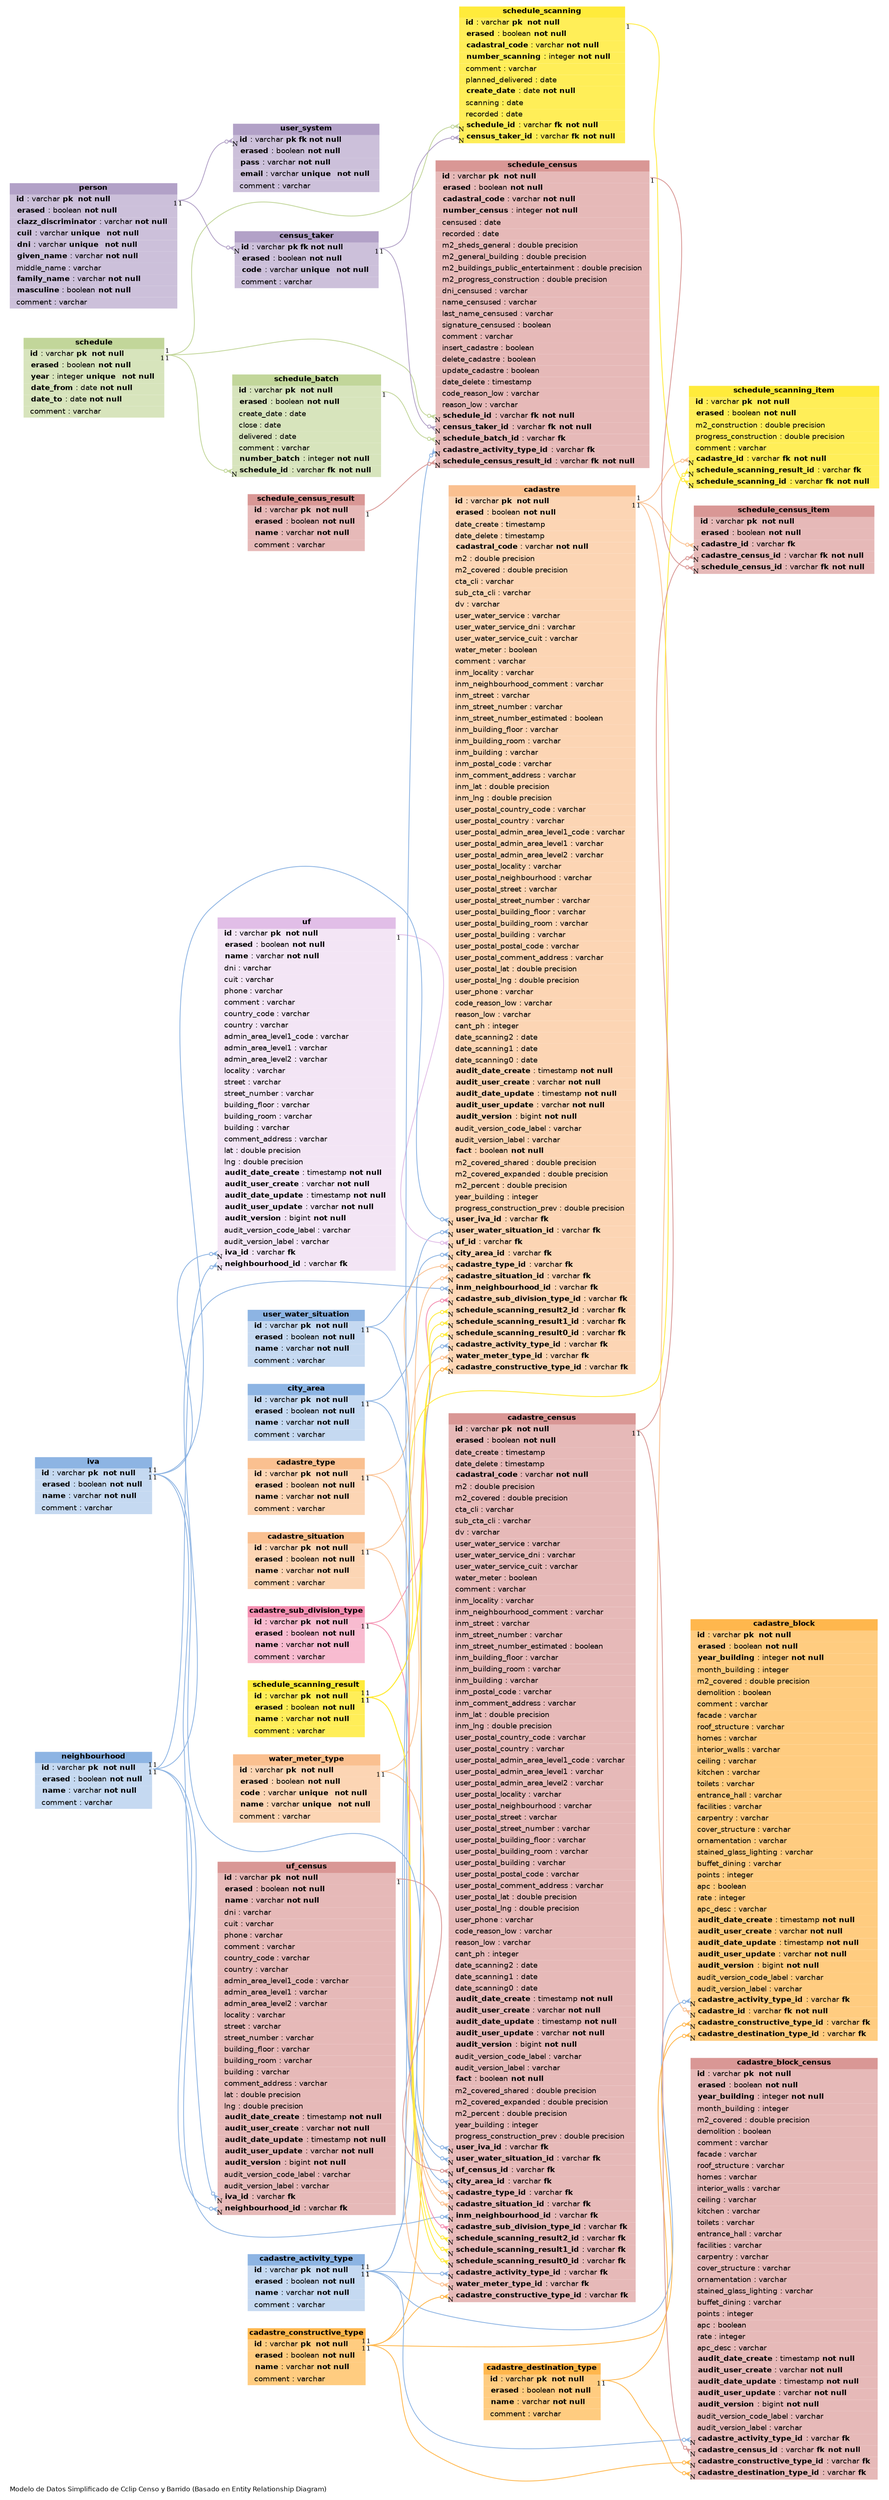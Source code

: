 digraph G {

	graph [
		label="Modelo de Datos Simplificado de Cclip Censo y Barrido (Basado en Entity Relationship Diagram)"
		rankdir="RL"
		bgcolor="#FFFFFF"
		labeljust="l"
		nodesep="0.18"
		ranksep="0.46"
		fontname="Helvetica"
		fontsize="8"
	];
	node [
		fontname="Helvetica"
		fontsize="9"
		shape="plaintext"
		
	];
	edge [
		arrowsize="0.5"
	];

					//com.cclip.model.geo.CityArea
					city_area [
						label=<
							<TABLE BORDER="0" CELLBORDER="0" CELLSPACING="0" BGCOLOR="#ffffff">
				<TR><TD COLSPAN="3" BGCOLOR="#8DB4E3"  ALIGN="CENTER"><B>city_area</B></TD></TR>

				<TR><TD PORT="id" COLSPAN="3" BGCOLOR="#C5D9F1" ALIGN="LEFT"><B>  id</B> : varchar <B>pk  not null</B> </TD></TR>
				<TR><TD PORT="erased" COLSPAN="3" BGCOLOR="#C5D9F1" ALIGN="LEFT">  <B>erased</B> : boolean <B>not null</B>   </TD></TR>
				<TR><TD PORT="name" COLSPAN="3" BGCOLOR="#C5D9F1" ALIGN="LEFT">  <B>name</B> : varchar <B>not null</B>   </TD></TR>
				<TR><TD PORT="comment" COLSPAN="3" BGCOLOR="#C5D9F1" ALIGN="LEFT">  comment : varchar  </TD></TR>
							</TABLE>>
							URL="com.cclip.model.geo.CityArea.html"
							tooltip="com.cclip.model.geo.CityArea"
					];

					//com.cclip.model.geo.Neighbourhood
					neighbourhood [
						label=<
							<TABLE BORDER="0" CELLBORDER="0" CELLSPACING="0" BGCOLOR="#ffffff">
				<TR><TD COLSPAN="3" BGCOLOR="#8DB4E3"  ALIGN="CENTER"><B>neighbourhood</B></TD></TR>

				<TR><TD PORT="id" COLSPAN="3" BGCOLOR="#C5D9F1" ALIGN="LEFT"><B>  id</B> : varchar <B>pk  not null</B> </TD></TR>
				<TR><TD PORT="erased" COLSPAN="3" BGCOLOR="#C5D9F1" ALIGN="LEFT">  <B>erased</B> : boolean <B>not null</B>   </TD></TR>
				<TR><TD PORT="name" COLSPAN="3" BGCOLOR="#C5D9F1" ALIGN="LEFT">  <B>name</B> : varchar <B>not null</B>   </TD></TR>
				<TR><TD PORT="comment" COLSPAN="3" BGCOLOR="#C5D9F1" ALIGN="LEFT">  comment : varchar  </TD></TR>
							</TABLE>>
							URL="com.cclip.model.geo.Neighbourhood.html"
							tooltip="com.cclip.model.geo.Neighbourhood"
					];

						//com.cclip.model.geo.cadastre.CadastreType
						cadastre_type [
							label=<
								<TABLE BORDER="0" CELLBORDER="0" CELLSPACING="0" BGCOLOR="#ffffff">
				<TR><TD COLSPAN="3" BGCOLOR="#FAC090"  ALIGN="CENTER"><B>cadastre_type</B></TD></TR>

				<TR><TD PORT="id" COLSPAN="3" BGCOLOR="#FCD5B4" ALIGN="LEFT"><B>  id</B> : varchar <B>pk  not null</B> </TD></TR>
				<TR><TD PORT="erased" COLSPAN="3" BGCOLOR="#FCD5B4" ALIGN="LEFT">  <B>erased</B> : boolean <B>not null</B>   </TD></TR>
				<TR><TD PORT="name" COLSPAN="3" BGCOLOR="#FCD5B4" ALIGN="LEFT">  <B>name</B> : varchar <B>not null</B>   </TD></TR>
				<TR><TD PORT="comment" COLSPAN="3" BGCOLOR="#FCD5B4" ALIGN="LEFT">  comment : varchar  </TD></TR>
								</TABLE>>
								URL="com.cclip.model.geo.cadastre.CadastreType.html"
								tooltip="com.cclip.model.geo.cadastre.CadastreType"
						];

						//com.cclip.model.geo.cadastre.WaterMeterType
						water_meter_type [
							label=<
								<TABLE BORDER="0" CELLBORDER="0" CELLSPACING="0" BGCOLOR="#ffffff">
				<TR><TD COLSPAN="3" BGCOLOR="#FAC090"  ALIGN="CENTER"><B>water_meter_type</B></TD></TR>

				<TR><TD PORT="id" COLSPAN="3" BGCOLOR="#FCD5B4" ALIGN="LEFT"><B>  id</B> : varchar <B>pk  not null</B> </TD></TR>
				<TR><TD PORT="erased" COLSPAN="3" BGCOLOR="#FCD5B4" ALIGN="LEFT">  <B>erased</B> : boolean <B>not null</B>   </TD></TR>
				<TR><TD PORT="code" COLSPAN="3" BGCOLOR="#FCD5B4" ALIGN="LEFT">  <B>code</B> : varchar <B>unique</B>  <B>not null</B>   </TD></TR>
				<TR><TD PORT="name" COLSPAN="3" BGCOLOR="#FCD5B4" ALIGN="LEFT">  <B>name</B> : varchar <B>unique</B>  <B>not null</B>   </TD></TR>
				<TR><TD PORT="comment" COLSPAN="3" BGCOLOR="#FCD5B4" ALIGN="LEFT">  comment : varchar  </TD></TR>
								</TABLE>>
								URL="com.cclip.model.geo.cadastre.WaterMeterType.html"
								tooltip="com.cclip.model.geo.cadastre.WaterMeterType"
						];

						//com.cclip.model.geo.cadastre.CadastreSituation
						cadastre_situation [
							label=<
								<TABLE BORDER="0" CELLBORDER="0" CELLSPACING="0" BGCOLOR="#ffffff">
				<TR><TD COLSPAN="3" BGCOLOR="#FAC090"  ALIGN="CENTER"><B>cadastre_situation</B></TD></TR>

				<TR><TD PORT="id" COLSPAN="3" BGCOLOR="#FCD5B4" ALIGN="LEFT"><B>  id</B> : varchar <B>pk  not null</B> </TD></TR>
				<TR><TD PORT="erased" COLSPAN="3" BGCOLOR="#FCD5B4" ALIGN="LEFT">  <B>erased</B> : boolean <B>not null</B>   </TD></TR>
				<TR><TD PORT="name" COLSPAN="3" BGCOLOR="#FCD5B4" ALIGN="LEFT">  <B>name</B> : varchar <B>not null</B>   </TD></TR>
				<TR><TD PORT="comment" COLSPAN="3" BGCOLOR="#FCD5B4" ALIGN="LEFT">  comment : varchar  </TD></TR>
								</TABLE>>
								URL="com.cclip.model.geo.cadastre.CadastreSituation.html"
								tooltip="com.cclip.model.geo.cadastre.CadastreSituation"
						];

						//com.cclip.model.geo.cadastre.UserWaterSituation
						user_water_situation [
							label=<
								<TABLE BORDER="0" CELLBORDER="0" CELLSPACING="0" BGCOLOR="#ffffff">
				<TR><TD COLSPAN="3" BGCOLOR="#8DB4E3"  ALIGN="CENTER"><B>user_water_situation</B></TD></TR>

				<TR><TD PORT="id" COLSPAN="3" BGCOLOR="#C5D9F1" ALIGN="LEFT"><B>  id</B> : varchar <B>pk  not null</B> </TD></TR>
				<TR><TD PORT="erased" COLSPAN="3" BGCOLOR="#C5D9F1" ALIGN="LEFT">  <B>erased</B> : boolean <B>not null</B>   </TD></TR>
				<TR><TD PORT="name" COLSPAN="3" BGCOLOR="#C5D9F1" ALIGN="LEFT">  <B>name</B> : varchar <B>not null</B>   </TD></TR>
				<TR><TD PORT="comment" COLSPAN="3" BGCOLOR="#C5D9F1" ALIGN="LEFT">  comment : varchar  </TD></TR>
								</TABLE>>
								URL="com.cclip.model.geo.cadastre.UserWaterSituation.html"
								tooltip="com.cclip.model.geo.cadastre.UserWaterSituation"
						];

						//com.cclip.model.geo.cadastre.Cadastre
						cadastre [
							label=<
								<TABLE BORDER="0" CELLBORDER="0" CELLSPACING="0" BGCOLOR="#ffffff">
				<TR><TD COLSPAN="3" BGCOLOR="#FAC090"  ALIGN="CENTER"><B>cadastre</B></TD></TR>

				<TR><TD PORT="id" COLSPAN="3" BGCOLOR="#FCD5B4" ALIGN="LEFT"><B>  id</B> : varchar <B>pk  not null</B> </TD></TR>
				<TR><TD PORT="erased" COLSPAN="3" BGCOLOR="#FCD5B4" ALIGN="LEFT">  <B>erased</B> : boolean <B>not null</B>   </TD></TR>
				<TR><TD PORT="date_create" COLSPAN="3" BGCOLOR="#FCD5B4" ALIGN="LEFT">  date_create : timestamp  </TD></TR>
				<TR><TD PORT="date_delete" COLSPAN="3" BGCOLOR="#FCD5B4" ALIGN="LEFT">  date_delete : timestamp  </TD></TR>
				<TR><TD PORT="cadastral_code" COLSPAN="3" BGCOLOR="#FCD5B4" ALIGN="LEFT">  <B>cadastral_code</B> : varchar <B>not null</B>   </TD></TR>
				<TR><TD PORT="m2" COLSPAN="3" BGCOLOR="#FCD5B4" ALIGN="LEFT">  m2 : double precision  </TD></TR>
				<TR><TD PORT="m2_covered" COLSPAN="3" BGCOLOR="#FCD5B4" ALIGN="LEFT">  m2_covered : double precision  </TD></TR>
				<TR><TD PORT="cta_cli" COLSPAN="3" BGCOLOR="#FCD5B4" ALIGN="LEFT">  cta_cli : varchar  </TD></TR>
				<TR><TD PORT="sub_cta_cli" COLSPAN="3" BGCOLOR="#FCD5B4" ALIGN="LEFT">  sub_cta_cli : varchar  </TD></TR>
				<TR><TD PORT="dv" COLSPAN="3" BGCOLOR="#FCD5B4" ALIGN="LEFT">  dv : varchar  </TD></TR>
				<TR><TD PORT="user_water_service" COLSPAN="3" BGCOLOR="#FCD5B4" ALIGN="LEFT">  user_water_service : varchar  </TD></TR>
				<TR><TD PORT="user_water_service_dni" COLSPAN="3" BGCOLOR="#FCD5B4" ALIGN="LEFT">  user_water_service_dni : varchar  </TD></TR>
				<TR><TD PORT="user_water_service_cuit" COLSPAN="3" BGCOLOR="#FCD5B4" ALIGN="LEFT">  user_water_service_cuit : varchar  </TD></TR>
				<TR><TD PORT="water_meter" COLSPAN="3" BGCOLOR="#FCD5B4" ALIGN="LEFT">  water_meter : boolean  </TD></TR>
				<TR><TD PORT="comment" COLSPAN="3" BGCOLOR="#FCD5B4" ALIGN="LEFT">  comment : varchar  </TD></TR>
				<TR><TD PORT="inm_locality" COLSPAN="3" BGCOLOR="#FCD5B4" ALIGN="LEFT">  inm_locality : varchar  </TD></TR>
				<TR><TD PORT="inm_neighbourhood_comment" COLSPAN="3" BGCOLOR="#FCD5B4" ALIGN="LEFT">  inm_neighbourhood_comment : varchar  </TD></TR>
				<TR><TD PORT="inm_street" COLSPAN="3" BGCOLOR="#FCD5B4" ALIGN="LEFT">  inm_street : varchar  </TD></TR>
				<TR><TD PORT="inm_street_number" COLSPAN="3" BGCOLOR="#FCD5B4" ALIGN="LEFT">  inm_street_number : varchar  </TD></TR>
				<TR><TD PORT="inm_street_number_estimated" COLSPAN="3" BGCOLOR="#FCD5B4" ALIGN="LEFT">  inm_street_number_estimated : boolean  </TD></TR>
				<TR><TD PORT="inm_building_floor" COLSPAN="3" BGCOLOR="#FCD5B4" ALIGN="LEFT">  inm_building_floor : varchar  </TD></TR>
				<TR><TD PORT="inm_building_room" COLSPAN="3" BGCOLOR="#FCD5B4" ALIGN="LEFT">  inm_building_room : varchar  </TD></TR>
				<TR><TD PORT="inm_building" COLSPAN="3" BGCOLOR="#FCD5B4" ALIGN="LEFT">  inm_building : varchar  </TD></TR>
				<TR><TD PORT="inm_postal_code" COLSPAN="3" BGCOLOR="#FCD5B4" ALIGN="LEFT">  inm_postal_code : varchar  </TD></TR>
				<TR><TD PORT="inm_comment_address" COLSPAN="3" BGCOLOR="#FCD5B4" ALIGN="LEFT">  inm_comment_address : varchar  </TD></TR>
				<TR><TD PORT="inm_lat" COLSPAN="3" BGCOLOR="#FCD5B4" ALIGN="LEFT">  inm_lat : double precision  </TD></TR>
				<TR><TD PORT="inm_lng" COLSPAN="3" BGCOLOR="#FCD5B4" ALIGN="LEFT">  inm_lng : double precision  </TD></TR>
				<TR><TD PORT="user_postal_country_code" COLSPAN="3" BGCOLOR="#FCD5B4" ALIGN="LEFT">  user_postal_country_code : varchar  </TD></TR>
				<TR><TD PORT="user_postal_country" COLSPAN="3" BGCOLOR="#FCD5B4" ALIGN="LEFT">  user_postal_country : varchar  </TD></TR>
				<TR><TD PORT="user_postal_admin_area_level1_code" COLSPAN="3" BGCOLOR="#FCD5B4" ALIGN="LEFT">  user_postal_admin_area_level1_code : varchar  </TD></TR>
				<TR><TD PORT="user_postal_admin_area_level1" COLSPAN="3" BGCOLOR="#FCD5B4" ALIGN="LEFT">  user_postal_admin_area_level1 : varchar  </TD></TR>
				<TR><TD PORT="user_postal_admin_area_level2" COLSPAN="3" BGCOLOR="#FCD5B4" ALIGN="LEFT">  user_postal_admin_area_level2 : varchar  </TD></TR>
				<TR><TD PORT="user_postal_locality" COLSPAN="3" BGCOLOR="#FCD5B4" ALIGN="LEFT">  user_postal_locality : varchar  </TD></TR>
				<TR><TD PORT="user_postal_neighbourhood" COLSPAN="3" BGCOLOR="#FCD5B4" ALIGN="LEFT">  user_postal_neighbourhood : varchar  </TD></TR>
				<TR><TD PORT="user_postal_street" COLSPAN="3" BGCOLOR="#FCD5B4" ALIGN="LEFT">  user_postal_street : varchar  </TD></TR>
				<TR><TD PORT="user_postal_street_number" COLSPAN="3" BGCOLOR="#FCD5B4" ALIGN="LEFT">  user_postal_street_number : varchar  </TD></TR>
				<TR><TD PORT="user_postal_building_floor" COLSPAN="3" BGCOLOR="#FCD5B4" ALIGN="LEFT">  user_postal_building_floor : varchar  </TD></TR>
				<TR><TD PORT="user_postal_building_room" COLSPAN="3" BGCOLOR="#FCD5B4" ALIGN="LEFT">  user_postal_building_room : varchar  </TD></TR>
				<TR><TD PORT="user_postal_building" COLSPAN="3" BGCOLOR="#FCD5B4" ALIGN="LEFT">  user_postal_building : varchar  </TD></TR>
				<TR><TD PORT="user_postal_postal_code" COLSPAN="3" BGCOLOR="#FCD5B4" ALIGN="LEFT">  user_postal_postal_code : varchar  </TD></TR>
				<TR><TD PORT="user_postal_comment_address" COLSPAN="3" BGCOLOR="#FCD5B4" ALIGN="LEFT">  user_postal_comment_address : varchar  </TD></TR>
				<TR><TD PORT="user_postal_lat" COLSPAN="3" BGCOLOR="#FCD5B4" ALIGN="LEFT">  user_postal_lat : double precision  </TD></TR>
				<TR><TD PORT="user_postal_lng" COLSPAN="3" BGCOLOR="#FCD5B4" ALIGN="LEFT">  user_postal_lng : double precision  </TD></TR>
				<TR><TD PORT="user_phone" COLSPAN="3" BGCOLOR="#FCD5B4" ALIGN="LEFT">  user_phone : varchar  </TD></TR>
				<TR><TD PORT="code_reason_low" COLSPAN="3" BGCOLOR="#FCD5B4" ALIGN="LEFT">  code_reason_low : varchar  </TD></TR>
				<TR><TD PORT="reason_low" COLSPAN="3" BGCOLOR="#FCD5B4" ALIGN="LEFT">  reason_low : varchar  </TD></TR>
				<TR><TD PORT="cant_ph" COLSPAN="3" BGCOLOR="#FCD5B4" ALIGN="LEFT">  cant_ph : integer  </TD></TR>
				<TR><TD PORT="date_scanning2" COLSPAN="3" BGCOLOR="#FCD5B4" ALIGN="LEFT">  date_scanning2 : date  </TD></TR>
				<TR><TD PORT="date_scanning1" COLSPAN="3" BGCOLOR="#FCD5B4" ALIGN="LEFT">  date_scanning1 : date  </TD></TR>
				<TR><TD PORT="date_scanning0" COLSPAN="3" BGCOLOR="#FCD5B4" ALIGN="LEFT">  date_scanning0 : date  </TD></TR>
				<TR><TD PORT="audit_date_create" COLSPAN="3" BGCOLOR="#FCD5B4" ALIGN="LEFT">  <B>audit_date_create</B> : timestamp <B>not null</B>   </TD></TR>
				<TR><TD PORT="audit_user_create" COLSPAN="3" BGCOLOR="#FCD5B4" ALIGN="LEFT">  <B>audit_user_create</B> : varchar <B>not null</B>   </TD></TR>
				<TR><TD PORT="audit_date_update" COLSPAN="3" BGCOLOR="#FCD5B4" ALIGN="LEFT">  <B>audit_date_update</B> : timestamp <B>not null</B>   </TD></TR>
				<TR><TD PORT="audit_user_update" COLSPAN="3" BGCOLOR="#FCD5B4" ALIGN="LEFT">  <B>audit_user_update</B> : varchar <B>not null</B>   </TD></TR>
				<TR><TD PORT="audit_version" COLSPAN="3" BGCOLOR="#FCD5B4" ALIGN="LEFT">  <B>audit_version</B> : bigint <B>not null</B>   </TD></TR>
				<TR><TD PORT="audit_version_code_label" COLSPAN="3" BGCOLOR="#FCD5B4" ALIGN="LEFT">  audit_version_code_label : varchar  </TD></TR>
				<TR><TD PORT="audit_version_label" COLSPAN="3" BGCOLOR="#FCD5B4" ALIGN="LEFT">  audit_version_label : varchar  </TD></TR>
				<TR><TD PORT="fact" COLSPAN="3" BGCOLOR="#FCD5B4" ALIGN="LEFT">  <B>fact</B> : boolean <B>not null</B>   </TD></TR>
				<TR><TD PORT="m2_covered_shared" COLSPAN="3" BGCOLOR="#FCD5B4" ALIGN="LEFT">  m2_covered_shared : double precision  </TD></TR>
				<TR><TD PORT="m2_covered_expanded" COLSPAN="3" BGCOLOR="#FCD5B4" ALIGN="LEFT">  m2_covered_expanded : double precision  </TD></TR>
				<TR><TD PORT="m2_percent" COLSPAN="3" BGCOLOR="#FCD5B4" ALIGN="LEFT">  m2_percent : double precision  </TD></TR>
				<TR><TD PORT="year_building" COLSPAN="3" BGCOLOR="#FCD5B4" ALIGN="LEFT">  year_building : integer  </TD></TR>
				<TR><TD PORT="progress_construction_prev" COLSPAN="3" BGCOLOR="#FCD5B4" ALIGN="LEFT">  progress_construction_prev : double precision  </TD></TR>
				<TR><TD PORT="user_iva_id" COLSPAN="3" BGCOLOR="#FCD5B4" ALIGN="LEFT">  <B>user_iva_id</B> : varchar <B>fk</B>  </TD></TR>
				<TR><TD PORT="user_water_situation_id" COLSPAN="3" BGCOLOR="#FCD5B4" ALIGN="LEFT">  <B>user_water_situation_id</B> : varchar <B>fk</B>  </TD></TR>
				<TR><TD PORT="uf_id" COLSPAN="3" BGCOLOR="#FCD5B4" ALIGN="LEFT">  <B>uf_id</B> : varchar <B>fk</B>  </TD></TR>
				<TR><TD PORT="city_area_id" COLSPAN="3" BGCOLOR="#FCD5B4" ALIGN="LEFT">  <B>city_area_id</B> : varchar <B>fk</B>  </TD></TR>
				<TR><TD PORT="cadastre_type_id" COLSPAN="3" BGCOLOR="#FCD5B4" ALIGN="LEFT">  <B>cadastre_type_id</B> : varchar <B>fk</B>  </TD></TR>
				<TR><TD PORT="cadastre_situation_id" COLSPAN="3" BGCOLOR="#FCD5B4" ALIGN="LEFT">  <B>cadastre_situation_id</B> : varchar <B>fk</B>  </TD></TR>
				<TR><TD PORT="inm_neighbourhood_id" COLSPAN="3" BGCOLOR="#FCD5B4" ALIGN="LEFT">  <B>inm_neighbourhood_id</B> : varchar <B>fk</B>  </TD></TR>
				<TR><TD PORT="cadastre_sub_division_type_id" COLSPAN="3" BGCOLOR="#FCD5B4" ALIGN="LEFT">  <B>cadastre_sub_division_type_id</B> : varchar <B>fk</B>  </TD></TR>
				<TR><TD PORT="schedule_scanning_result2_id" COLSPAN="3" BGCOLOR="#FCD5B4" ALIGN="LEFT">  <B>schedule_scanning_result2_id</B> : varchar <B>fk</B>  </TD></TR>
				<TR><TD PORT="schedule_scanning_result1_id" COLSPAN="3" BGCOLOR="#FCD5B4" ALIGN="LEFT">  <B>schedule_scanning_result1_id</B> : varchar <B>fk</B>  </TD></TR>
				<TR><TD PORT="schedule_scanning_result0_id" COLSPAN="3" BGCOLOR="#FCD5B4" ALIGN="LEFT">  <B>schedule_scanning_result0_id</B> : varchar <B>fk</B>  </TD></TR>
				<TR><TD PORT="cadastre_activity_type_id" COLSPAN="3" BGCOLOR="#FCD5B4" ALIGN="LEFT">  <B>cadastre_activity_type_id</B> : varchar <B>fk</B>  </TD></TR>
				<TR><TD PORT="water_meter_type_id" COLSPAN="3" BGCOLOR="#FCD5B4" ALIGN="LEFT">  <B>water_meter_type_id</B> : varchar <B>fk</B>  </TD></TR>
				<TR><TD PORT="cadastre_constructive_type_id" COLSPAN="3" BGCOLOR="#FCD5B4" ALIGN="LEFT">  <B>cadastre_constructive_type_id</B> : varchar <B>fk</B>  </TD></TR>
								</TABLE>>
								URL="com.cclip.model.geo.cadastre.Cadastre.html"
								tooltip="com.cclip.model.geo.cadastre.Cadastre"
						];

						//com.cclip.model.geo.cadastre.CadastreCensus
						cadastre_census [
							label=<
								<TABLE BORDER="0" CELLBORDER="0" CELLSPACING="0" BGCOLOR="#ffffff">
				<TR><TD COLSPAN="3" BGCOLOR="#D99795"  ALIGN="CENTER"><B>cadastre_census</B></TD></TR>

				<TR><TD PORT="id" COLSPAN="3" BGCOLOR="#E6B9B8" ALIGN="LEFT"><B>  id</B> : varchar <B>pk  not null</B> </TD></TR>
				<TR><TD PORT="erased" COLSPAN="3" BGCOLOR="#E6B9B8" ALIGN="LEFT">  <B>erased</B> : boolean <B>not null</B>   </TD></TR>
				<TR><TD PORT="date_create" COLSPAN="3" BGCOLOR="#E6B9B8" ALIGN="LEFT">  date_create : timestamp  </TD></TR>
				<TR><TD PORT="date_delete" COLSPAN="3" BGCOLOR="#E6B9B8" ALIGN="LEFT">  date_delete : timestamp  </TD></TR>
				<TR><TD PORT="cadastral_code" COLSPAN="3" BGCOLOR="#E6B9B8" ALIGN="LEFT">  <B>cadastral_code</B> : varchar <B>not null</B>   </TD></TR>
				<TR><TD PORT="m2" COLSPAN="3" BGCOLOR="#E6B9B8" ALIGN="LEFT">  m2 : double precision  </TD></TR>
				<TR><TD PORT="m2_covered" COLSPAN="3" BGCOLOR="#E6B9B8" ALIGN="LEFT">  m2_covered : double precision  </TD></TR>
				<TR><TD PORT="cta_cli" COLSPAN="3" BGCOLOR="#E6B9B8" ALIGN="LEFT">  cta_cli : varchar  </TD></TR>
				<TR><TD PORT="sub_cta_cli" COLSPAN="3" BGCOLOR="#E6B9B8" ALIGN="LEFT">  sub_cta_cli : varchar  </TD></TR>
				<TR><TD PORT="dv" COLSPAN="3" BGCOLOR="#E6B9B8" ALIGN="LEFT">  dv : varchar  </TD></TR>
				<TR><TD PORT="user_water_service" COLSPAN="3" BGCOLOR="#E6B9B8" ALIGN="LEFT">  user_water_service : varchar  </TD></TR>
				<TR><TD PORT="user_water_service_dni" COLSPAN="3" BGCOLOR="#E6B9B8" ALIGN="LEFT">  user_water_service_dni : varchar  </TD></TR>
				<TR><TD PORT="user_water_service_cuit" COLSPAN="3" BGCOLOR="#E6B9B8" ALIGN="LEFT">  user_water_service_cuit : varchar  </TD></TR>
				<TR><TD PORT="water_meter" COLSPAN="3" BGCOLOR="#E6B9B8" ALIGN="LEFT">  water_meter : boolean  </TD></TR>
				<TR><TD PORT="comment" COLSPAN="3" BGCOLOR="#E6B9B8" ALIGN="LEFT">  comment : varchar  </TD></TR>
				<TR><TD PORT="inm_locality" COLSPAN="3" BGCOLOR="#E6B9B8" ALIGN="LEFT">  inm_locality : varchar  </TD></TR>
				<TR><TD PORT="inm_neighbourhood_comment" COLSPAN="3" BGCOLOR="#E6B9B8" ALIGN="LEFT">  inm_neighbourhood_comment : varchar  </TD></TR>
				<TR><TD PORT="inm_street" COLSPAN="3" BGCOLOR="#E6B9B8" ALIGN="LEFT">  inm_street : varchar  </TD></TR>
				<TR><TD PORT="inm_street_number" COLSPAN="3" BGCOLOR="#E6B9B8" ALIGN="LEFT">  inm_street_number : varchar  </TD></TR>
				<TR><TD PORT="inm_street_number_estimated" COLSPAN="3" BGCOLOR="#E6B9B8" ALIGN="LEFT">  inm_street_number_estimated : boolean  </TD></TR>
				<TR><TD PORT="inm_building_floor" COLSPAN="3" BGCOLOR="#E6B9B8" ALIGN="LEFT">  inm_building_floor : varchar  </TD></TR>
				<TR><TD PORT="inm_building_room" COLSPAN="3" BGCOLOR="#E6B9B8" ALIGN="LEFT">  inm_building_room : varchar  </TD></TR>
				<TR><TD PORT="inm_building" COLSPAN="3" BGCOLOR="#E6B9B8" ALIGN="LEFT">  inm_building : varchar  </TD></TR>
				<TR><TD PORT="inm_postal_code" COLSPAN="3" BGCOLOR="#E6B9B8" ALIGN="LEFT">  inm_postal_code : varchar  </TD></TR>
				<TR><TD PORT="inm_comment_address" COLSPAN="3" BGCOLOR="#E6B9B8" ALIGN="LEFT">  inm_comment_address : varchar  </TD></TR>
				<TR><TD PORT="inm_lat" COLSPAN="3" BGCOLOR="#E6B9B8" ALIGN="LEFT">  inm_lat : double precision  </TD></TR>
				<TR><TD PORT="inm_lng" COLSPAN="3" BGCOLOR="#E6B9B8" ALIGN="LEFT">  inm_lng : double precision  </TD></TR>
				<TR><TD PORT="user_postal_country_code" COLSPAN="3" BGCOLOR="#E6B9B8" ALIGN="LEFT">  user_postal_country_code : varchar  </TD></TR>
				<TR><TD PORT="user_postal_country" COLSPAN="3" BGCOLOR="#E6B9B8" ALIGN="LEFT">  user_postal_country : varchar  </TD></TR>
				<TR><TD PORT="user_postal_admin_area_level1_code" COLSPAN="3" BGCOLOR="#E6B9B8" ALIGN="LEFT">  user_postal_admin_area_level1_code : varchar  </TD></TR>
				<TR><TD PORT="user_postal_admin_area_level1" COLSPAN="3" BGCOLOR="#E6B9B8" ALIGN="LEFT">  user_postal_admin_area_level1 : varchar  </TD></TR>
				<TR><TD PORT="user_postal_admin_area_level2" COLSPAN="3" BGCOLOR="#E6B9B8" ALIGN="LEFT">  user_postal_admin_area_level2 : varchar  </TD></TR>
				<TR><TD PORT="user_postal_locality" COLSPAN="3" BGCOLOR="#E6B9B8" ALIGN="LEFT">  user_postal_locality : varchar  </TD></TR>
				<TR><TD PORT="user_postal_neighbourhood" COLSPAN="3" BGCOLOR="#E6B9B8" ALIGN="LEFT">  user_postal_neighbourhood : varchar  </TD></TR>
				<TR><TD PORT="user_postal_street" COLSPAN="3" BGCOLOR="#E6B9B8" ALIGN="LEFT">  user_postal_street : varchar  </TD></TR>
				<TR><TD PORT="user_postal_street_number" COLSPAN="3" BGCOLOR="#E6B9B8" ALIGN="LEFT">  user_postal_street_number : varchar  </TD></TR>
				<TR><TD PORT="user_postal_building_floor" COLSPAN="3" BGCOLOR="#E6B9B8" ALIGN="LEFT">  user_postal_building_floor : varchar  </TD></TR>
				<TR><TD PORT="user_postal_building_room" COLSPAN="3" BGCOLOR="#E6B9B8" ALIGN="LEFT">  user_postal_building_room : varchar  </TD></TR>
				<TR><TD PORT="user_postal_building" COLSPAN="3" BGCOLOR="#E6B9B8" ALIGN="LEFT">  user_postal_building : varchar  </TD></TR>
				<TR><TD PORT="user_postal_postal_code" COLSPAN="3" BGCOLOR="#E6B9B8" ALIGN="LEFT">  user_postal_postal_code : varchar  </TD></TR>
				<TR><TD PORT="user_postal_comment_address" COLSPAN="3" BGCOLOR="#E6B9B8" ALIGN="LEFT">  user_postal_comment_address : varchar  </TD></TR>
				<TR><TD PORT="user_postal_lat" COLSPAN="3" BGCOLOR="#E6B9B8" ALIGN="LEFT">  user_postal_lat : double precision  </TD></TR>
				<TR><TD PORT="user_postal_lng" COLSPAN="3" BGCOLOR="#E6B9B8" ALIGN="LEFT">  user_postal_lng : double precision  </TD></TR>
				<TR><TD PORT="user_phone" COLSPAN="3" BGCOLOR="#E6B9B8" ALIGN="LEFT">  user_phone : varchar  </TD></TR>
				<TR><TD PORT="code_reason_low" COLSPAN="3" BGCOLOR="#E6B9B8" ALIGN="LEFT">  code_reason_low : varchar  </TD></TR>
				<TR><TD PORT="reason_low" COLSPAN="3" BGCOLOR="#E6B9B8" ALIGN="LEFT">  reason_low : varchar  </TD></TR>
				<TR><TD PORT="cant_ph" COLSPAN="3" BGCOLOR="#E6B9B8" ALIGN="LEFT">  cant_ph : integer  </TD></TR>
				<TR><TD PORT="date_scanning2" COLSPAN="3" BGCOLOR="#E6B9B8" ALIGN="LEFT">  date_scanning2 : date  </TD></TR>
				<TR><TD PORT="date_scanning1" COLSPAN="3" BGCOLOR="#E6B9B8" ALIGN="LEFT">  date_scanning1 : date  </TD></TR>
				<TR><TD PORT="date_scanning0" COLSPAN="3" BGCOLOR="#E6B9B8" ALIGN="LEFT">  date_scanning0 : date  </TD></TR>
				<TR><TD PORT="audit_date_create" COLSPAN="3" BGCOLOR="#E6B9B8" ALIGN="LEFT">  <B>audit_date_create</B> : timestamp <B>not null</B>   </TD></TR>
				<TR><TD PORT="audit_user_create" COLSPAN="3" BGCOLOR="#E6B9B8" ALIGN="LEFT">  <B>audit_user_create</B> : varchar <B>not null</B>   </TD></TR>
				<TR><TD PORT="audit_date_update" COLSPAN="3" BGCOLOR="#E6B9B8" ALIGN="LEFT">  <B>audit_date_update</B> : timestamp <B>not null</B>   </TD></TR>
				<TR><TD PORT="audit_user_update" COLSPAN="3" BGCOLOR="#E6B9B8" ALIGN="LEFT">  <B>audit_user_update</B> : varchar <B>not null</B>   </TD></TR>
				<TR><TD PORT="audit_version" COLSPAN="3" BGCOLOR="#E6B9B8" ALIGN="LEFT">  <B>audit_version</B> : bigint <B>not null</B>   </TD></TR>
				<TR><TD PORT="audit_version_code_label" COLSPAN="3" BGCOLOR="#E6B9B8" ALIGN="LEFT">  audit_version_code_label : varchar  </TD></TR>
				<TR><TD PORT="audit_version_label" COLSPAN="3" BGCOLOR="#E6B9B8" ALIGN="LEFT">  audit_version_label : varchar  </TD></TR>
				<TR><TD PORT="fact" COLSPAN="3" BGCOLOR="#E6B9B8" ALIGN="LEFT">  <B>fact</B> : boolean <B>not null</B>   </TD></TR>
				<TR><TD PORT="m2_covered_shared" COLSPAN="3" BGCOLOR="#E6B9B8" ALIGN="LEFT">  m2_covered_shared : double precision  </TD></TR>
				<TR><TD PORT="m2_covered_expanded" COLSPAN="3" BGCOLOR="#E6B9B8" ALIGN="LEFT">  m2_covered_expanded : double precision  </TD></TR>
				<TR><TD PORT="m2_percent" COLSPAN="3" BGCOLOR="#E6B9B8" ALIGN="LEFT">  m2_percent : double precision  </TD></TR>
				<TR><TD PORT="year_building" COLSPAN="3" BGCOLOR="#E6B9B8" ALIGN="LEFT">  year_building : integer  </TD></TR>
				<TR><TD PORT="progress_construction_prev" COLSPAN="3" BGCOLOR="#E6B9B8" ALIGN="LEFT">  progress_construction_prev : double precision  </TD></TR>
				<TR><TD PORT="user_iva_id" COLSPAN="3" BGCOLOR="#E6B9B8" ALIGN="LEFT">  <B>user_iva_id</B> : varchar <B>fk</B>  </TD></TR>
				<TR><TD PORT="user_water_situation_id" COLSPAN="3" BGCOLOR="#E6B9B8" ALIGN="LEFT">  <B>user_water_situation_id</B> : varchar <B>fk</B>  </TD></TR>
				<TR><TD PORT="uf_census_id" COLSPAN="3" BGCOLOR="#E6B9B8" ALIGN="LEFT">  <B>uf_census_id</B> : varchar <B>fk</B>  </TD></TR>
				<TR><TD PORT="city_area_id" COLSPAN="3" BGCOLOR="#E6B9B8" ALIGN="LEFT">  <B>city_area_id</B> : varchar <B>fk</B>  </TD></TR>
				<TR><TD PORT="cadastre_type_id" COLSPAN="3" BGCOLOR="#E6B9B8" ALIGN="LEFT">  <B>cadastre_type_id</B> : varchar <B>fk</B>  </TD></TR>
				<TR><TD PORT="cadastre_situation_id" COLSPAN="3" BGCOLOR="#E6B9B8" ALIGN="LEFT">  <B>cadastre_situation_id</B> : varchar <B>fk</B>  </TD></TR>
				<TR><TD PORT="inm_neighbourhood_id" COLSPAN="3" BGCOLOR="#E6B9B8" ALIGN="LEFT">  <B>inm_neighbourhood_id</B> : varchar <B>fk</B>  </TD></TR>
				<TR><TD PORT="cadastre_sub_division_type_id" COLSPAN="3" BGCOLOR="#E6B9B8" ALIGN="LEFT">  <B>cadastre_sub_division_type_id</B> : varchar <B>fk</B>  </TD></TR>
				<TR><TD PORT="schedule_scanning_result2_id" COLSPAN="3" BGCOLOR="#E6B9B8" ALIGN="LEFT">  <B>schedule_scanning_result2_id</B> : varchar <B>fk</B>  </TD></TR>
				<TR><TD PORT="schedule_scanning_result1_id" COLSPAN="3" BGCOLOR="#E6B9B8" ALIGN="LEFT">  <B>schedule_scanning_result1_id</B> : varchar <B>fk</B>  </TD></TR>
				<TR><TD PORT="schedule_scanning_result0_id" COLSPAN="3" BGCOLOR="#E6B9B8" ALIGN="LEFT">  <B>schedule_scanning_result0_id</B> : varchar <B>fk</B>  </TD></TR>
				<TR><TD PORT="cadastre_activity_type_id" COLSPAN="3" BGCOLOR="#E6B9B8" ALIGN="LEFT">  <B>cadastre_activity_type_id</B> : varchar <B>fk</B>  </TD></TR>
				<TR><TD PORT="water_meter_type_id" COLSPAN="3" BGCOLOR="#E6B9B8" ALIGN="LEFT">  <B>water_meter_type_id</B> : varchar <B>fk</B>  </TD></TR>
				<TR><TD PORT="cadastre_constructive_type_id" COLSPAN="3" BGCOLOR="#E6B9B8" ALIGN="LEFT">  <B>cadastre_constructive_type_id</B> : varchar <B>fk</B>  </TD></TR>
								</TABLE>>
								URL="com.cclip.model.geo.cadastre.CadastreCensus.html"
								tooltip="com.cclip.model.geo.cadastre.CadastreCensus"
						];

						//com.cclip.model.geo.cadastre.CadastreActivityType
						cadastre_activity_type [
							label=<
								<TABLE BORDER="0" CELLBORDER="0" CELLSPACING="0" BGCOLOR="#ffffff">
				<TR><TD COLSPAN="3" BGCOLOR="#8DB4E3"  ALIGN="CENTER"><B>cadastre_activity_type</B></TD></TR>

				<TR><TD PORT="id" COLSPAN="3" BGCOLOR="#C5D9F1" ALIGN="LEFT"><B>  id</B> : varchar <B>pk  not null</B> </TD></TR>
				<TR><TD PORT="erased" COLSPAN="3" BGCOLOR="#C5D9F1" ALIGN="LEFT">  <B>erased</B> : boolean <B>not null</B>   </TD></TR>
				<TR><TD PORT="name" COLSPAN="3" BGCOLOR="#C5D9F1" ALIGN="LEFT">  <B>name</B> : varchar <B>not null</B>   </TD></TR>
				<TR><TD PORT="comment" COLSPAN="3" BGCOLOR="#C5D9F1" ALIGN="LEFT">  comment : varchar  </TD></TR>
								</TABLE>>
								URL="com.cclip.model.geo.cadastre.CadastreActivityType.html"
								tooltip="com.cclip.model.geo.cadastre.CadastreActivityType"
						];

							//com.cclip.model.geo.cadastre.block.CadastreConstructiveType
							cadastre_constructive_type [
								label=<
									<TABLE BORDER="0" CELLBORDER="0" CELLSPACING="0" BGCOLOR="#ffffff">
				<TR><TD COLSPAN="3" BGCOLOR="#FFB74D"  ALIGN="CENTER"><B>cadastre_constructive_type</B></TD></TR>

				<TR><TD PORT="id" COLSPAN="3" BGCOLOR="#FFCC80" ALIGN="LEFT"><B>  id</B> : varchar <B>pk  not null</B> </TD></TR>
				<TR><TD PORT="erased" COLSPAN="3" BGCOLOR="#FFCC80" ALIGN="LEFT">  <B>erased</B> : boolean <B>not null</B>   </TD></TR>
				<TR><TD PORT="name" COLSPAN="3" BGCOLOR="#FFCC80" ALIGN="LEFT">  <B>name</B> : varchar <B>not null</B>   </TD></TR>
				<TR><TD PORT="comment" COLSPAN="3" BGCOLOR="#FFCC80" ALIGN="LEFT">  comment : varchar  </TD></TR>
									</TABLE>>
									URL="com.cclip.model.geo.cadastre.block.CadastreConstructiveType.html"
									tooltip="com.cclip.model.geo.cadastre.block.CadastreConstructiveType"
							];

							//com.cclip.model.geo.cadastre.block.CadastreDestinationType
							cadastre_destination_type [
								label=<
									<TABLE BORDER="0" CELLBORDER="0" CELLSPACING="0" BGCOLOR="#ffffff">
				<TR><TD COLSPAN="3" BGCOLOR="#FFB74D"  ALIGN="CENTER"><B>cadastre_destination_type</B></TD></TR>

				<TR><TD PORT="id" COLSPAN="3" BGCOLOR="#FFCC80" ALIGN="LEFT"><B>  id</B> : varchar <B>pk  not null</B> </TD></TR>
				<TR><TD PORT="erased" COLSPAN="3" BGCOLOR="#FFCC80" ALIGN="LEFT">  <B>erased</B> : boolean <B>not null</B>   </TD></TR>
				<TR><TD PORT="name" COLSPAN="3" BGCOLOR="#FFCC80" ALIGN="LEFT">  <B>name</B> : varchar <B>not null</B>   </TD></TR>
				<TR><TD PORT="comment" COLSPAN="3" BGCOLOR="#FFCC80" ALIGN="LEFT">  comment : varchar  </TD></TR>
									</TABLE>>
									URL="com.cclip.model.geo.cadastre.block.CadastreDestinationType.html"
									tooltip="com.cclip.model.geo.cadastre.block.CadastreDestinationType"
							];

							//com.cclip.model.geo.cadastre.block.CadastreBlock
							cadastre_block [
								label=<
									<TABLE BORDER="0" CELLBORDER="0" CELLSPACING="0" BGCOLOR="#ffffff">
				<TR><TD COLSPAN="3" BGCOLOR="#FFB74D"  ALIGN="CENTER"><B>cadastre_block</B></TD></TR>

				<TR><TD PORT="id" COLSPAN="3" BGCOLOR="#FFCC80" ALIGN="LEFT"><B>  id</B> : varchar <B>pk  not null</B> </TD></TR>
				<TR><TD PORT="erased" COLSPAN="3" BGCOLOR="#FFCC80" ALIGN="LEFT">  <B>erased</B> : boolean <B>not null</B>   </TD></TR>
				<TR><TD PORT="year_building" COLSPAN="3" BGCOLOR="#FFCC80" ALIGN="LEFT">  <B>year_building</B> : integer <B>not null</B>   </TD></TR>
				<TR><TD PORT="month_building" COLSPAN="3" BGCOLOR="#FFCC80" ALIGN="LEFT">  month_building : integer  </TD></TR>
				<TR><TD PORT="m2_covered" COLSPAN="3" BGCOLOR="#FFCC80" ALIGN="LEFT">  m2_covered : double precision  </TD></TR>
				<TR><TD PORT="demolition" COLSPAN="3" BGCOLOR="#FFCC80" ALIGN="LEFT">  demolition : boolean  </TD></TR>
				<TR><TD PORT="comment" COLSPAN="3" BGCOLOR="#FFCC80" ALIGN="LEFT">  comment : varchar  </TD></TR>
				<TR><TD PORT="facade" COLSPAN="3" BGCOLOR="#FFCC80" ALIGN="LEFT">  facade : varchar  </TD></TR>
				<TR><TD PORT="roof_structure" COLSPAN="3" BGCOLOR="#FFCC80" ALIGN="LEFT">  roof_structure : varchar  </TD></TR>
				<TR><TD PORT="homes" COLSPAN="3" BGCOLOR="#FFCC80" ALIGN="LEFT">  homes : varchar  </TD></TR>
				<TR><TD PORT="interior_walls" COLSPAN="3" BGCOLOR="#FFCC80" ALIGN="LEFT">  interior_walls : varchar  </TD></TR>
				<TR><TD PORT="ceiling" COLSPAN="3" BGCOLOR="#FFCC80" ALIGN="LEFT">  ceiling : varchar  </TD></TR>
				<TR><TD PORT="kitchen" COLSPAN="3" BGCOLOR="#FFCC80" ALIGN="LEFT">  kitchen : varchar  </TD></TR>
				<TR><TD PORT="toilets" COLSPAN="3" BGCOLOR="#FFCC80" ALIGN="LEFT">  toilets : varchar  </TD></TR>
				<TR><TD PORT="entrance_hall" COLSPAN="3" BGCOLOR="#FFCC80" ALIGN="LEFT">  entrance_hall : varchar  </TD></TR>
				<TR><TD PORT="facilities" COLSPAN="3" BGCOLOR="#FFCC80" ALIGN="LEFT">  facilities : varchar  </TD></TR>
				<TR><TD PORT="carpentry" COLSPAN="3" BGCOLOR="#FFCC80" ALIGN="LEFT">  carpentry : varchar  </TD></TR>
				<TR><TD PORT="cover_structure" COLSPAN="3" BGCOLOR="#FFCC80" ALIGN="LEFT">  cover_structure : varchar  </TD></TR>
				<TR><TD PORT="ornamentation" COLSPAN="3" BGCOLOR="#FFCC80" ALIGN="LEFT">  ornamentation : varchar  </TD></TR>
				<TR><TD PORT="stained_glass_lighting" COLSPAN="3" BGCOLOR="#FFCC80" ALIGN="LEFT">  stained_glass_lighting : varchar  </TD></TR>
				<TR><TD PORT="buffet_dining" COLSPAN="3" BGCOLOR="#FFCC80" ALIGN="LEFT">  buffet_dining : varchar  </TD></TR>
				<TR><TD PORT="points" COLSPAN="3" BGCOLOR="#FFCC80" ALIGN="LEFT">  points : integer  </TD></TR>
				<TR><TD PORT="apc" COLSPAN="3" BGCOLOR="#FFCC80" ALIGN="LEFT">  apc : boolean  </TD></TR>
				<TR><TD PORT="rate" COLSPAN="3" BGCOLOR="#FFCC80" ALIGN="LEFT">  rate : integer  </TD></TR>
				<TR><TD PORT="apc_desc" COLSPAN="3" BGCOLOR="#FFCC80" ALIGN="LEFT">  apc_desc : varchar  </TD></TR>
				<TR><TD PORT="audit_date_create" COLSPAN="3" BGCOLOR="#FFCC80" ALIGN="LEFT">  <B>audit_date_create</B> : timestamp <B>not null</B>   </TD></TR>
				<TR><TD PORT="audit_user_create" COLSPAN="3" BGCOLOR="#FFCC80" ALIGN="LEFT">  <B>audit_user_create</B> : varchar <B>not null</B>   </TD></TR>
				<TR><TD PORT="audit_date_update" COLSPAN="3" BGCOLOR="#FFCC80" ALIGN="LEFT">  <B>audit_date_update</B> : timestamp <B>not null</B>   </TD></TR>
				<TR><TD PORT="audit_user_update" COLSPAN="3" BGCOLOR="#FFCC80" ALIGN="LEFT">  <B>audit_user_update</B> : varchar <B>not null</B>   </TD></TR>
				<TR><TD PORT="audit_version" COLSPAN="3" BGCOLOR="#FFCC80" ALIGN="LEFT">  <B>audit_version</B> : bigint <B>not null</B>   </TD></TR>
				<TR><TD PORT="audit_version_code_label" COLSPAN="3" BGCOLOR="#FFCC80" ALIGN="LEFT">  audit_version_code_label : varchar  </TD></TR>
				<TR><TD PORT="audit_version_label" COLSPAN="3" BGCOLOR="#FFCC80" ALIGN="LEFT">  audit_version_label : varchar  </TD></TR>
				<TR><TD PORT="cadastre_activity_type_id" COLSPAN="3" BGCOLOR="#FFCC80" ALIGN="LEFT">  <B>cadastre_activity_type_id</B> : varchar <B>fk</B>  </TD></TR>
				<TR><TD PORT="cadastre_id" COLSPAN="3" BGCOLOR="#FFCC80" ALIGN="LEFT">  <B>cadastre_id</B> : varchar <B>fk</B> <B>not null</B>   </TD></TR>
				<TR><TD PORT="cadastre_constructive_type_id" COLSPAN="3" BGCOLOR="#FFCC80" ALIGN="LEFT">  <B>cadastre_constructive_type_id</B> : varchar <B>fk</B>  </TD></TR>
				<TR><TD PORT="cadastre_destination_type_id" COLSPAN="3" BGCOLOR="#FFCC80" ALIGN="LEFT">  <B>cadastre_destination_type_id</B> : varchar <B>fk</B>  </TD></TR>
									</TABLE>>
									URL="com.cclip.model.geo.cadastre.block.CadastreBlock.html"
									tooltip="com.cclip.model.geo.cadastre.block.CadastreBlock"
							];

							//com.cclip.model.geo.cadastre.block.CadastreBlockCensus
							cadastre_block_census [
								label=<
									<TABLE BORDER="0" CELLBORDER="0" CELLSPACING="0" BGCOLOR="#ffffff">
				<TR><TD COLSPAN="3" BGCOLOR="#D99795"  ALIGN="CENTER"><B>cadastre_block_census</B></TD></TR>

				<TR><TD PORT="id" COLSPAN="3" BGCOLOR="#E6B9B8" ALIGN="LEFT"><B>  id</B> : varchar <B>pk  not null</B> </TD></TR>
				<TR><TD PORT="erased" COLSPAN="3" BGCOLOR="#E6B9B8" ALIGN="LEFT">  <B>erased</B> : boolean <B>not null</B>   </TD></TR>
				<TR><TD PORT="year_building" COLSPAN="3" BGCOLOR="#E6B9B8" ALIGN="LEFT">  <B>year_building</B> : integer <B>not null</B>   </TD></TR>
				<TR><TD PORT="month_building" COLSPAN="3" BGCOLOR="#E6B9B8" ALIGN="LEFT">  month_building : integer  </TD></TR>
				<TR><TD PORT="m2_covered" COLSPAN="3" BGCOLOR="#E6B9B8" ALIGN="LEFT">  m2_covered : double precision  </TD></TR>
				<TR><TD PORT="demolition" COLSPAN="3" BGCOLOR="#E6B9B8" ALIGN="LEFT">  demolition : boolean  </TD></TR>
				<TR><TD PORT="comment" COLSPAN="3" BGCOLOR="#E6B9B8" ALIGN="LEFT">  comment : varchar  </TD></TR>
				<TR><TD PORT="facade" COLSPAN="3" BGCOLOR="#E6B9B8" ALIGN="LEFT">  facade : varchar  </TD></TR>
				<TR><TD PORT="roof_structure" COLSPAN="3" BGCOLOR="#E6B9B8" ALIGN="LEFT">  roof_structure : varchar  </TD></TR>
				<TR><TD PORT="homes" COLSPAN="3" BGCOLOR="#E6B9B8" ALIGN="LEFT">  homes : varchar  </TD></TR>
				<TR><TD PORT="interior_walls" COLSPAN="3" BGCOLOR="#E6B9B8" ALIGN="LEFT">  interior_walls : varchar  </TD></TR>
				<TR><TD PORT="ceiling" COLSPAN="3" BGCOLOR="#E6B9B8" ALIGN="LEFT">  ceiling : varchar  </TD></TR>
				<TR><TD PORT="kitchen" COLSPAN="3" BGCOLOR="#E6B9B8" ALIGN="LEFT">  kitchen : varchar  </TD></TR>
				<TR><TD PORT="toilets" COLSPAN="3" BGCOLOR="#E6B9B8" ALIGN="LEFT">  toilets : varchar  </TD></TR>
				<TR><TD PORT="entrance_hall" COLSPAN="3" BGCOLOR="#E6B9B8" ALIGN="LEFT">  entrance_hall : varchar  </TD></TR>
				<TR><TD PORT="facilities" COLSPAN="3" BGCOLOR="#E6B9B8" ALIGN="LEFT">  facilities : varchar  </TD></TR>
				<TR><TD PORT="carpentry" COLSPAN="3" BGCOLOR="#E6B9B8" ALIGN="LEFT">  carpentry : varchar  </TD></TR>
				<TR><TD PORT="cover_structure" COLSPAN="3" BGCOLOR="#E6B9B8" ALIGN="LEFT">  cover_structure : varchar  </TD></TR>
				<TR><TD PORT="ornamentation" COLSPAN="3" BGCOLOR="#E6B9B8" ALIGN="LEFT">  ornamentation : varchar  </TD></TR>
				<TR><TD PORT="stained_glass_lighting" COLSPAN="3" BGCOLOR="#E6B9B8" ALIGN="LEFT">  stained_glass_lighting : varchar  </TD></TR>
				<TR><TD PORT="buffet_dining" COLSPAN="3" BGCOLOR="#E6B9B8" ALIGN="LEFT">  buffet_dining : varchar  </TD></TR>
				<TR><TD PORT="points" COLSPAN="3" BGCOLOR="#E6B9B8" ALIGN="LEFT">  points : integer  </TD></TR>
				<TR><TD PORT="apc" COLSPAN="3" BGCOLOR="#E6B9B8" ALIGN="LEFT">  apc : boolean  </TD></TR>
				<TR><TD PORT="rate" COLSPAN="3" BGCOLOR="#E6B9B8" ALIGN="LEFT">  rate : integer  </TD></TR>
				<TR><TD PORT="apc_desc" COLSPAN="3" BGCOLOR="#E6B9B8" ALIGN="LEFT">  apc_desc : varchar  </TD></TR>
				<TR><TD PORT="audit_date_create" COLSPAN="3" BGCOLOR="#E6B9B8" ALIGN="LEFT">  <B>audit_date_create</B> : timestamp <B>not null</B>   </TD></TR>
				<TR><TD PORT="audit_user_create" COLSPAN="3" BGCOLOR="#E6B9B8" ALIGN="LEFT">  <B>audit_user_create</B> : varchar <B>not null</B>   </TD></TR>
				<TR><TD PORT="audit_date_update" COLSPAN="3" BGCOLOR="#E6B9B8" ALIGN="LEFT">  <B>audit_date_update</B> : timestamp <B>not null</B>   </TD></TR>
				<TR><TD PORT="audit_user_update" COLSPAN="3" BGCOLOR="#E6B9B8" ALIGN="LEFT">  <B>audit_user_update</B> : varchar <B>not null</B>   </TD></TR>
				<TR><TD PORT="audit_version" COLSPAN="3" BGCOLOR="#E6B9B8" ALIGN="LEFT">  <B>audit_version</B> : bigint <B>not null</B>   </TD></TR>
				<TR><TD PORT="audit_version_code_label" COLSPAN="3" BGCOLOR="#E6B9B8" ALIGN="LEFT">  audit_version_code_label : varchar  </TD></TR>
				<TR><TD PORT="audit_version_label" COLSPAN="3" BGCOLOR="#E6B9B8" ALIGN="LEFT">  audit_version_label : varchar  </TD></TR>
				<TR><TD PORT="cadastre_activity_type_id" COLSPAN="3" BGCOLOR="#E6B9B8" ALIGN="LEFT">  <B>cadastre_activity_type_id</B> : varchar <B>fk</B>  </TD></TR>
				<TR><TD PORT="cadastre_census_id" COLSPAN="3" BGCOLOR="#E6B9B8" ALIGN="LEFT">  <B>cadastre_census_id</B> : varchar <B>fk</B> <B>not null</B>   </TD></TR>
				<TR><TD PORT="cadastre_constructive_type_id" COLSPAN="3" BGCOLOR="#E6B9B8" ALIGN="LEFT">  <B>cadastre_constructive_type_id</B> : varchar <B>fk</B>  </TD></TR>
				<TR><TD PORT="cadastre_destination_type_id" COLSPAN="3" BGCOLOR="#E6B9B8" ALIGN="LEFT">  <B>cadastre_destination_type_id</B> : varchar <B>fk</B>  </TD></TR>
									</TABLE>>
									URL="com.cclip.model.geo.cadastre.block.CadastreBlockCensus.html"
									tooltip="com.cclip.model.geo.cadastre.block.CadastreBlockCensus"
							];

							//com.cclip.model.geo.cadastre.subdivision.CadastreSubDivisionType
							cadastre_sub_division_type [
								label=<
									<TABLE BORDER="0" CELLBORDER="0" CELLSPACING="0" BGCOLOR="#ffffff">
				<TR><TD COLSPAN="3" BGCOLOR="#F48FB1"  ALIGN="CENTER"><B>cadastre_sub_division_type</B></TD></TR>

				<TR><TD PORT="id" COLSPAN="3" BGCOLOR="#F8BBD0" ALIGN="LEFT"><B>  id</B> : varchar <B>pk  not null</B> </TD></TR>
				<TR><TD PORT="erased" COLSPAN="3" BGCOLOR="#F8BBD0" ALIGN="LEFT">  <B>erased</B> : boolean <B>not null</B>   </TD></TR>
				<TR><TD PORT="name" COLSPAN="3" BGCOLOR="#F8BBD0" ALIGN="LEFT">  <B>name</B> : varchar <B>not null</B>   </TD></TR>
				<TR><TD PORT="comment" COLSPAN="3" BGCOLOR="#F8BBD0" ALIGN="LEFT">  comment : varchar  </TD></TR>
									</TABLE>>
									URL="com.cclip.model.geo.cadastre.subdivision.CadastreSubDivisionType.html"
									tooltip="com.cclip.model.geo.cadastre.subdivision.CadastreSubDivisionType"
							];

					//com.cclip.model.schedule.Schedule
					schedule [
						label=<
							<TABLE BORDER="0" CELLBORDER="0" CELLSPACING="0" BGCOLOR="#ffffff">
				<TR><TD COLSPAN="3" BGCOLOR="#C2D69A"  ALIGN="CENTER"><B>schedule</B></TD></TR>

				<TR><TD PORT="id" COLSPAN="3" BGCOLOR="#D7E4BC" ALIGN="LEFT"><B>  id</B> : varchar <B>pk  not null</B> </TD></TR>
				<TR><TD PORT="erased" COLSPAN="3" BGCOLOR="#D7E4BC" ALIGN="LEFT">  <B>erased</B> : boolean <B>not null</B>   </TD></TR>
				<TR><TD PORT="year" COLSPAN="3" BGCOLOR="#D7E4BC" ALIGN="LEFT">  <B>year</B> : integer <B>unique</B>  <B>not null</B>   </TD></TR>
				<TR><TD PORT="date_from" COLSPAN="3" BGCOLOR="#D7E4BC" ALIGN="LEFT">  <B>date_from</B> : date <B>not null</B>   </TD></TR>
				<TR><TD PORT="date_to" COLSPAN="3" BGCOLOR="#D7E4BC" ALIGN="LEFT">  <B>date_to</B> : date <B>not null</B>   </TD></TR>
				<TR><TD PORT="comment" COLSPAN="3" BGCOLOR="#D7E4BC" ALIGN="LEFT">  comment : varchar  </TD></TR>
							</TABLE>>
							URL="com.cclip.model.schedule.Schedule.html"
							tooltip="com.cclip.model.schedule.Schedule"
					];

					//com.cclip.model.schedule.ScheduleBatch
					schedule_batch [
						label=<
							<TABLE BORDER="0" CELLBORDER="0" CELLSPACING="0" BGCOLOR="#ffffff">
				<TR><TD COLSPAN="3" BGCOLOR="#C2D69A"  ALIGN="CENTER"><B>schedule_batch</B></TD></TR>

				<TR><TD PORT="id" COLSPAN="3" BGCOLOR="#D7E4BC" ALIGN="LEFT"><B>  id</B> : varchar <B>pk  not null</B> </TD></TR>
				<TR><TD PORT="erased" COLSPAN="3" BGCOLOR="#D7E4BC" ALIGN="LEFT">  <B>erased</B> : boolean <B>not null</B>   </TD></TR>
				<TR><TD PORT="create_date" COLSPAN="3" BGCOLOR="#D7E4BC" ALIGN="LEFT">  create_date : date  </TD></TR>
				<TR><TD PORT="close" COLSPAN="3" BGCOLOR="#D7E4BC" ALIGN="LEFT">  close : date  </TD></TR>
				<TR><TD PORT="delivered" COLSPAN="3" BGCOLOR="#D7E4BC" ALIGN="LEFT">  delivered : date  </TD></TR>
				<TR><TD PORT="comment" COLSPAN="3" BGCOLOR="#D7E4BC" ALIGN="LEFT">  comment : varchar  </TD></TR>
				<TR><TD PORT="number_batch" COLSPAN="3" BGCOLOR="#D7E4BC" ALIGN="LEFT">  <B>number_batch</B> : integer <B>not null</B>   </TD></TR>
				<TR><TD PORT="schedule_id" COLSPAN="3" BGCOLOR="#D7E4BC" ALIGN="LEFT">  <B>schedule_id</B> : varchar <B>fk</B> <B>not null</B>   </TD></TR>
							</TABLE>>
							URL="com.cclip.model.schedule.ScheduleBatch.html"
							tooltip="com.cclip.model.schedule.ScheduleBatch"
					];

						//com.cclip.model.schedule.scanning.ScheduleScanning
						schedule_scanning [
							label=<
								<TABLE BORDER="0" CELLBORDER="0" CELLSPACING="0" BGCOLOR="#ffffff">
				<TR><TD COLSPAN="3" BGCOLOR="#FFEB3B"  ALIGN="CENTER"><B>schedule_scanning</B></TD></TR>

				<TR><TD PORT="id" COLSPAN="3" BGCOLOR="#FFEE58" ALIGN="LEFT"><B>  id</B> : varchar <B>pk  not null</B> </TD></TR>
				<TR><TD PORT="erased" COLSPAN="3" BGCOLOR="#FFEE58" ALIGN="LEFT">  <B>erased</B> : boolean <B>not null</B>   </TD></TR>
				<TR><TD PORT="cadastral_code" COLSPAN="3" BGCOLOR="#FFEE58" ALIGN="LEFT">  <B>cadastral_code</B> : varchar <B>not null</B>   </TD></TR>
				<TR><TD PORT="number_scanning" COLSPAN="3" BGCOLOR="#FFEE58" ALIGN="LEFT">  <B>number_scanning</B> : integer <B>not null</B>   </TD></TR>
				<TR><TD PORT="comment" COLSPAN="3" BGCOLOR="#FFEE58" ALIGN="LEFT">  comment : varchar  </TD></TR>
				<TR><TD PORT="planned_delivered" COLSPAN="3" BGCOLOR="#FFEE58" ALIGN="LEFT">  planned_delivered : date  </TD></TR>
				<TR><TD PORT="create_date" COLSPAN="3" BGCOLOR="#FFEE58" ALIGN="LEFT">  <B>create_date</B> : date <B>not null</B>   </TD></TR>
				<TR><TD PORT="scanning" COLSPAN="3" BGCOLOR="#FFEE58" ALIGN="LEFT">  scanning : date  </TD></TR>
				<TR><TD PORT="recorded" COLSPAN="3" BGCOLOR="#FFEE58" ALIGN="LEFT">  recorded : date  </TD></TR>
				<TR><TD PORT="schedule_id" COLSPAN="3" BGCOLOR="#FFEE58" ALIGN="LEFT">  <B>schedule_id</B> : varchar <B>fk</B> <B>not null</B>   </TD></TR>
				<TR><TD PORT="census_taker_id" COLSPAN="3" BGCOLOR="#FFEE58" ALIGN="LEFT">  <B>census_taker_id</B> : varchar <B>fk</B> <B>not null</B>   </TD></TR>
								</TABLE>>
								URL="com.cclip.model.schedule.scanning.ScheduleScanning.html"
								tooltip="com.cclip.model.schedule.scanning.ScheduleScanning"
						];

						//com.cclip.model.schedule.scanning.ScheduleScanningResult
						schedule_scanning_result [
							label=<
								<TABLE BORDER="0" CELLBORDER="0" CELLSPACING="0" BGCOLOR="#ffffff">
				<TR><TD COLSPAN="3" BGCOLOR="#FFEB3B"  ALIGN="CENTER"><B>schedule_scanning_result</B></TD></TR>

				<TR><TD PORT="id" COLSPAN="3" BGCOLOR="#FFEE58" ALIGN="LEFT"><B>  id</B> : varchar <B>pk  not null</B> </TD></TR>
				<TR><TD PORT="erased" COLSPAN="3" BGCOLOR="#FFEE58" ALIGN="LEFT">  <B>erased</B> : boolean <B>not null</B>   </TD></TR>
				<TR><TD PORT="name" COLSPAN="3" BGCOLOR="#FFEE58" ALIGN="LEFT">  <B>name</B> : varchar <B>not null</B>   </TD></TR>
				<TR><TD PORT="comment" COLSPAN="3" BGCOLOR="#FFEE58" ALIGN="LEFT">  comment : varchar  </TD></TR>
								</TABLE>>
								URL="com.cclip.model.schedule.scanning.ScheduleScanningResult.html"
								tooltip="com.cclip.model.schedule.scanning.ScheduleScanningResult"
						];

						//com.cclip.model.schedule.scanning.ScheduleScanningItem
						schedule_scanning_item [
							label=<
								<TABLE BORDER="0" CELLBORDER="0" CELLSPACING="0" BGCOLOR="#ffffff">
				<TR><TD COLSPAN="3" BGCOLOR="#FFEB3B"  ALIGN="CENTER"><B>schedule_scanning_item</B></TD></TR>

				<TR><TD PORT="id" COLSPAN="3" BGCOLOR="#FFEE58" ALIGN="LEFT"><B>  id</B> : varchar <B>pk  not null</B> </TD></TR>
				<TR><TD PORT="erased" COLSPAN="3" BGCOLOR="#FFEE58" ALIGN="LEFT">  <B>erased</B> : boolean <B>not null</B>   </TD></TR>
				<TR><TD PORT="m2_construction" COLSPAN="3" BGCOLOR="#FFEE58" ALIGN="LEFT">  m2_construction : double precision  </TD></TR>
				<TR><TD PORT="progress_construction" COLSPAN="3" BGCOLOR="#FFEE58" ALIGN="LEFT">  progress_construction : double precision  </TD></TR>
				<TR><TD PORT="comment" COLSPAN="3" BGCOLOR="#FFEE58" ALIGN="LEFT">  comment : varchar  </TD></TR>
				<TR><TD PORT="cadastre_id" COLSPAN="3" BGCOLOR="#FFEE58" ALIGN="LEFT">  <B>cadastre_id</B> : varchar <B>fk</B> <B>not null</B>   </TD></TR>
				<TR><TD PORT="schedule_scanning_result_id" COLSPAN="3" BGCOLOR="#FFEE58" ALIGN="LEFT">  <B>schedule_scanning_result_id</B> : varchar <B>fk</B>  </TD></TR>
				<TR><TD PORT="schedule_scanning_id" COLSPAN="3" BGCOLOR="#FFEE58" ALIGN="LEFT">  <B>schedule_scanning_id</B> : varchar <B>fk</B> <B>not null</B>   </TD></TR>
								</TABLE>>
								URL="com.cclip.model.schedule.scanning.ScheduleScanningItem.html"
								tooltip="com.cclip.model.schedule.scanning.ScheduleScanningItem"
						];

						//com.cclip.model.schedule.census.ScheduleCensusResult
						schedule_census_result [
							label=<
								<TABLE BORDER="0" CELLBORDER="0" CELLSPACING="0" BGCOLOR="#ffffff">
				<TR><TD COLSPAN="3" BGCOLOR="#D99795"  ALIGN="CENTER"><B>schedule_census_result</B></TD></TR>

				<TR><TD PORT="id" COLSPAN="3" BGCOLOR="#E6B9B8" ALIGN="LEFT"><B>  id</B> : varchar <B>pk  not null</B> </TD></TR>
				<TR><TD PORT="erased" COLSPAN="3" BGCOLOR="#E6B9B8" ALIGN="LEFT">  <B>erased</B> : boolean <B>not null</B>   </TD></TR>
				<TR><TD PORT="name" COLSPAN="3" BGCOLOR="#E6B9B8" ALIGN="LEFT">  <B>name</B> : varchar <B>not null</B>   </TD></TR>
				<TR><TD PORT="comment" COLSPAN="3" BGCOLOR="#E6B9B8" ALIGN="LEFT">  comment : varchar  </TD></TR>
								</TABLE>>
								URL="com.cclip.model.schedule.census.ScheduleCensusResult.html"
								tooltip="com.cclip.model.schedule.census.ScheduleCensusResult"
						];

						//com.cclip.model.schedule.census.ScheduleCensus
						schedule_census [
							label=<
								<TABLE BORDER="0" CELLBORDER="0" CELLSPACING="0" BGCOLOR="#ffffff">
				<TR><TD COLSPAN="3" BGCOLOR="#D99795"  ALIGN="CENTER"><B>schedule_census</B></TD></TR>

				<TR><TD PORT="id" COLSPAN="3" BGCOLOR="#E6B9B8" ALIGN="LEFT"><B>  id</B> : varchar <B>pk  not null</B> </TD></TR>
				<TR><TD PORT="erased" COLSPAN="3" BGCOLOR="#E6B9B8" ALIGN="LEFT">  <B>erased</B> : boolean <B>not null</B>   </TD></TR>
				<TR><TD PORT="cadastral_code" COLSPAN="3" BGCOLOR="#E6B9B8" ALIGN="LEFT">  <B>cadastral_code</B> : varchar <B>not null</B>   </TD></TR>
				<TR><TD PORT="number_census" COLSPAN="3" BGCOLOR="#E6B9B8" ALIGN="LEFT">  <B>number_census</B> : integer <B>not null</B>   </TD></TR>
				<TR><TD PORT="censused" COLSPAN="3" BGCOLOR="#E6B9B8" ALIGN="LEFT">  censused : date  </TD></TR>
				<TR><TD PORT="recorded" COLSPAN="3" BGCOLOR="#E6B9B8" ALIGN="LEFT">  recorded : date  </TD></TR>
				<TR><TD PORT="m2_sheds_general" COLSPAN="3" BGCOLOR="#E6B9B8" ALIGN="LEFT">  m2_sheds_general : double precision  </TD></TR>
				<TR><TD PORT="m2_general_building" COLSPAN="3" BGCOLOR="#E6B9B8" ALIGN="LEFT">  m2_general_building : double precision  </TD></TR>
				<TR><TD PORT="m2_buildings_public_entertainment" COLSPAN="3" BGCOLOR="#E6B9B8" ALIGN="LEFT">  m2_buildings_public_entertainment : double precision  </TD></TR>
				<TR><TD PORT="m2_progress_construction" COLSPAN="3" BGCOLOR="#E6B9B8" ALIGN="LEFT">  m2_progress_construction : double precision  </TD></TR>
				<TR><TD PORT="dni_censused" COLSPAN="3" BGCOLOR="#E6B9B8" ALIGN="LEFT">  dni_censused : varchar  </TD></TR>
				<TR><TD PORT="name_censused" COLSPAN="3" BGCOLOR="#E6B9B8" ALIGN="LEFT">  name_censused : varchar  </TD></TR>
				<TR><TD PORT="last_name_censused" COLSPAN="3" BGCOLOR="#E6B9B8" ALIGN="LEFT">  last_name_censused : varchar  </TD></TR>
				<TR><TD PORT="signature_censused" COLSPAN="3" BGCOLOR="#E6B9B8" ALIGN="LEFT">  signature_censused : boolean  </TD></TR>
				<TR><TD PORT="comment" COLSPAN="3" BGCOLOR="#E6B9B8" ALIGN="LEFT">  comment : varchar  </TD></TR>
				<TR><TD PORT="insert_cadastre" COLSPAN="3" BGCOLOR="#E6B9B8" ALIGN="LEFT">  insert_cadastre : boolean  </TD></TR>
				<TR><TD PORT="delete_cadastre" COLSPAN="3" BGCOLOR="#E6B9B8" ALIGN="LEFT">  delete_cadastre : boolean  </TD></TR>
				<TR><TD PORT="update_cadastre" COLSPAN="3" BGCOLOR="#E6B9B8" ALIGN="LEFT">  update_cadastre : boolean  </TD></TR>
				<TR><TD PORT="date_delete" COLSPAN="3" BGCOLOR="#E6B9B8" ALIGN="LEFT">  date_delete : timestamp  </TD></TR>
				<TR><TD PORT="code_reason_low" COLSPAN="3" BGCOLOR="#E6B9B8" ALIGN="LEFT">  code_reason_low : varchar  </TD></TR>
				<TR><TD PORT="reason_low" COLSPAN="3" BGCOLOR="#E6B9B8" ALIGN="LEFT">  reason_low : varchar  </TD></TR>
				<TR><TD PORT="schedule_id" COLSPAN="3" BGCOLOR="#E6B9B8" ALIGN="LEFT">  <B>schedule_id</B> : varchar <B>fk</B> <B>not null</B>   </TD></TR>
				<TR><TD PORT="census_taker_id" COLSPAN="3" BGCOLOR="#E6B9B8" ALIGN="LEFT">  <B>census_taker_id</B> : varchar <B>fk</B> <B>not null</B>   </TD></TR>
				<TR><TD PORT="schedule_batch_id" COLSPAN="3" BGCOLOR="#E6B9B8" ALIGN="LEFT">  <B>schedule_batch_id</B> : varchar <B>fk</B>  </TD></TR>
				<TR><TD PORT="cadastre_activity_type_id" COLSPAN="3" BGCOLOR="#E6B9B8" ALIGN="LEFT">  <B>cadastre_activity_type_id</B> : varchar <B>fk</B>  </TD></TR>
				<TR><TD PORT="schedule_census_result_id" COLSPAN="3" BGCOLOR="#E6B9B8" ALIGN="LEFT">  <B>schedule_census_result_id</B> : varchar <B>fk</B> <B>not null</B>   </TD></TR>
								</TABLE>>
								URL="com.cclip.model.schedule.census.ScheduleCensus.html"
								tooltip="com.cclip.model.schedule.census.ScheduleCensus"
						];

						//com.cclip.model.schedule.census.ScheduleCensusItem
						schedule_census_item [
							label=<
								<TABLE BORDER="0" CELLBORDER="0" CELLSPACING="0" BGCOLOR="#ffffff">
				<TR><TD COLSPAN="3" BGCOLOR="#D99795"  ALIGN="CENTER"><B>schedule_census_item</B></TD></TR>

				<TR><TD PORT="id" COLSPAN="3" BGCOLOR="#E6B9B8" ALIGN="LEFT"><B>  id</B> : varchar <B>pk  not null</B> </TD></TR>
				<TR><TD PORT="erased" COLSPAN="3" BGCOLOR="#E6B9B8" ALIGN="LEFT">  <B>erased</B> : boolean <B>not null</B>   </TD></TR>
				<TR><TD PORT="cadastre_id" COLSPAN="3" BGCOLOR="#E6B9B8" ALIGN="LEFT">  <B>cadastre_id</B> : varchar <B>fk</B>  </TD></TR>
				<TR><TD PORT="cadastre_census_id" COLSPAN="3" BGCOLOR="#E6B9B8" ALIGN="LEFT">  <B>cadastre_census_id</B> : varchar <B>fk</B> <B>not null</B>   </TD></TR>
				<TR><TD PORT="schedule_census_id" COLSPAN="3" BGCOLOR="#E6B9B8" ALIGN="LEFT">  <B>schedule_census_id</B> : varchar <B>fk</B> <B>not null</B>   </TD></TR>
								</TABLE>>
								URL="com.cclip.model.schedule.census.ScheduleCensusItem.html"
								tooltip="com.cclip.model.schedule.census.ScheduleCensusItem"
						];

					//com.cclip.model.person.Person
					person [
						label=<
							<TABLE BORDER="0" CELLBORDER="0" CELLSPACING="0" BGCOLOR="#ffffff">
				<TR><TD COLSPAN="3" BGCOLOR="#B2A1C7"  ALIGN="CENTER"><B>person</B></TD></TR>

				<TR><TD PORT="id" COLSPAN="3" BGCOLOR="#CCC0DA" ALIGN="LEFT"><B>  id</B> : varchar <B>pk  not null</B> </TD></TR>
				<TR><TD PORT="erased" COLSPAN="3" BGCOLOR="#CCC0DA" ALIGN="LEFT">  <B>erased</B> : boolean <B>not null</B>   </TD></TR>
				<TR><TD PORT="clazz_discriminator" COLSPAN="3" BGCOLOR="#CCC0DA" ALIGN="LEFT">  <B>clazz_discriminator</B> : varchar <B>not null</B>   </TD></TR>
				<TR><TD PORT="cuil" COLSPAN="3" BGCOLOR="#CCC0DA" ALIGN="LEFT">  <B>cuil</B> : varchar <B>unique</B>  <B>not null</B>   </TD></TR>
				<TR><TD PORT="dni" COLSPAN="3" BGCOLOR="#CCC0DA" ALIGN="LEFT">  <B>dni</B> : varchar <B>unique</B>  <B>not null</B>   </TD></TR>
				<TR><TD PORT="given_name" COLSPAN="3" BGCOLOR="#CCC0DA" ALIGN="LEFT">  <B>given_name</B> : varchar <B>not null</B>   </TD></TR>
				<TR><TD PORT="middle_name" COLSPAN="3" BGCOLOR="#CCC0DA" ALIGN="LEFT">  middle_name : varchar  </TD></TR>
				<TR><TD PORT="family_name" COLSPAN="3" BGCOLOR="#CCC0DA" ALIGN="LEFT">  <B>family_name</B> : varchar <B>not null</B>   </TD></TR>
				<TR><TD PORT="masculine" COLSPAN="3" BGCOLOR="#CCC0DA" ALIGN="LEFT">  <B>masculine</B> : boolean <B>not null</B>   </TD></TR>
				<TR><TD PORT="comment" COLSPAN="3" BGCOLOR="#CCC0DA" ALIGN="LEFT">  comment : varchar  </TD></TR>
							</TABLE>>
							URL="com.cclip.model.person.Person.html"
							tooltip="com.cclip.model.person.Person"
					];

					//com.cclip.model.person.UserSystem
					user_system [
						label=<
							<TABLE BORDER="0" CELLBORDER="0" CELLSPACING="0" BGCOLOR="#ffffff">
				<TR><TD COLSPAN="3" BGCOLOR="#B2A1C7"  ALIGN="CENTER"><B>user_system</B></TD></TR>

				<TR><TD PORT="id" COLSPAN="3" BGCOLOR="#CCC0DA" ALIGN="LEFT"><B>  id</B> : varchar <B>pk fk not null</B> </TD></TR>
				<TR><TD PORT="erased" COLSPAN="3" BGCOLOR="#CCC0DA" ALIGN="LEFT">  <B>erased</B> : boolean <B>not null</B>   </TD></TR>
				<TR><TD PORT="pass" COLSPAN="3" BGCOLOR="#CCC0DA" ALIGN="LEFT">  <B>pass</B> : varchar <B>not null</B>   </TD></TR>
				<TR><TD PORT="email" COLSPAN="3" BGCOLOR="#CCC0DA" ALIGN="LEFT">  <B>email</B> : varchar <B>unique</B>  <B>not null</B>   </TD></TR>
				<TR><TD PORT="comment" COLSPAN="3" BGCOLOR="#CCC0DA" ALIGN="LEFT">  comment : varchar  </TD></TR>
							</TABLE>>
							URL="com.cclip.model.person.UserSystem.html"
							tooltip="com.cclip.model.person.UserSystem"
					];

					//com.cclip.model.person.UserSystem extends com.cclip.model.person.Person
	"user_system":"id":w -> "person":"id":e [arrowhead=none, dir=back, arrowtail=crowodot, arrowhead=none, headlabel = "1", taillabel = "N", fontsize="8", color="#B2A1C7"];

					//com.cclip.model.person.CensusTaker
					census_taker [
						label=<
							<TABLE BORDER="0" CELLBORDER="0" CELLSPACING="0" BGCOLOR="#ffffff">
				<TR><TD COLSPAN="3" BGCOLOR="#B2A1C7"  ALIGN="CENTER"><B>census_taker</B></TD></TR>

				<TR><TD PORT="id" COLSPAN="3" BGCOLOR="#CCC0DA" ALIGN="LEFT"><B>  id</B> : varchar <B>pk fk not null</B> </TD></TR>
				<TR><TD PORT="erased" COLSPAN="3" BGCOLOR="#CCC0DA" ALIGN="LEFT">  <B>erased</B> : boolean <B>not null</B>   </TD></TR>
				<TR><TD PORT="code" COLSPAN="3" BGCOLOR="#CCC0DA" ALIGN="LEFT">  <B>code</B> : varchar <B>unique</B>  <B>not null</B>   </TD></TR>
				<TR><TD PORT="comment" COLSPAN="3" BGCOLOR="#CCC0DA" ALIGN="LEFT">  comment : varchar  </TD></TR>
							</TABLE>>
							URL="com.cclip.model.person.CensusTaker.html"
							tooltip="com.cclip.model.person.CensusTaker"
					];

					//com.cclip.model.person.CensusTaker extends com.cclip.model.person.Person
	"census_taker":"id":w -> "person":"id":e [arrowhead=none, dir=back, arrowtail=crowodot, arrowhead=none, headlabel = "1", taillabel = "N", fontsize="8", color="#B2A1C7"];

					//com.cclip.model.person.Uf
					uf [
						label=<
							<TABLE BORDER="0" CELLBORDER="0" CELLSPACING="0" BGCOLOR="#ffffff">
				<TR><TD COLSPAN="3" BGCOLOR="#E1BEE7"  ALIGN="CENTER"><B>uf</B></TD></TR>

				<TR><TD PORT="id" COLSPAN="3" BGCOLOR="#F3E5F5" ALIGN="LEFT"><B>  id</B> : varchar <B>pk  not null</B> </TD></TR>
				<TR><TD PORT="erased" COLSPAN="3" BGCOLOR="#F3E5F5" ALIGN="LEFT">  <B>erased</B> : boolean <B>not null</B>   </TD></TR>
				<TR><TD PORT="name" COLSPAN="3" BGCOLOR="#F3E5F5" ALIGN="LEFT">  <B>name</B> : varchar <B>not null</B>   </TD></TR>
				<TR><TD PORT="dni" COLSPAN="3" BGCOLOR="#F3E5F5" ALIGN="LEFT">  dni : varchar  </TD></TR>
				<TR><TD PORT="cuit" COLSPAN="3" BGCOLOR="#F3E5F5" ALIGN="LEFT">  cuit : varchar  </TD></TR>
				<TR><TD PORT="phone" COLSPAN="3" BGCOLOR="#F3E5F5" ALIGN="LEFT">  phone : varchar  </TD></TR>
				<TR><TD PORT="comment" COLSPAN="3" BGCOLOR="#F3E5F5" ALIGN="LEFT">  comment : varchar  </TD></TR>
				<TR><TD PORT="country_code" COLSPAN="3" BGCOLOR="#F3E5F5" ALIGN="LEFT">  country_code : varchar  </TD></TR>
				<TR><TD PORT="country" COLSPAN="3" BGCOLOR="#F3E5F5" ALIGN="LEFT">  country : varchar  </TD></TR>
				<TR><TD PORT="admin_area_level1_code" COLSPAN="3" BGCOLOR="#F3E5F5" ALIGN="LEFT">  admin_area_level1_code : varchar  </TD></TR>
				<TR><TD PORT="admin_area_level1" COLSPAN="3" BGCOLOR="#F3E5F5" ALIGN="LEFT">  admin_area_level1 : varchar  </TD></TR>
				<TR><TD PORT="admin_area_level2" COLSPAN="3" BGCOLOR="#F3E5F5" ALIGN="LEFT">  admin_area_level2 : varchar  </TD></TR>
				<TR><TD PORT="locality" COLSPAN="3" BGCOLOR="#F3E5F5" ALIGN="LEFT">  locality : varchar  </TD></TR>
				<TR><TD PORT="street" COLSPAN="3" BGCOLOR="#F3E5F5" ALIGN="LEFT">  street : varchar  </TD></TR>
				<TR><TD PORT="street_number" COLSPAN="3" BGCOLOR="#F3E5F5" ALIGN="LEFT">  street_number : varchar  </TD></TR>
				<TR><TD PORT="building_floor" COLSPAN="3" BGCOLOR="#F3E5F5" ALIGN="LEFT">  building_floor : varchar  </TD></TR>
				<TR><TD PORT="building_room" COLSPAN="3" BGCOLOR="#F3E5F5" ALIGN="LEFT">  building_room : varchar  </TD></TR>
				<TR><TD PORT="building" COLSPAN="3" BGCOLOR="#F3E5F5" ALIGN="LEFT">  building : varchar  </TD></TR>
				<TR><TD PORT="comment_address" COLSPAN="3" BGCOLOR="#F3E5F5" ALIGN="LEFT">  comment_address : varchar  </TD></TR>
				<TR><TD PORT="lat" COLSPAN="3" BGCOLOR="#F3E5F5" ALIGN="LEFT">  lat : double precision  </TD></TR>
				<TR><TD PORT="lng" COLSPAN="3" BGCOLOR="#F3E5F5" ALIGN="LEFT">  lng : double precision  </TD></TR>
				<TR><TD PORT="audit_date_create" COLSPAN="3" BGCOLOR="#F3E5F5" ALIGN="LEFT">  <B>audit_date_create</B> : timestamp <B>not null</B>   </TD></TR>
				<TR><TD PORT="audit_user_create" COLSPAN="3" BGCOLOR="#F3E5F5" ALIGN="LEFT">  <B>audit_user_create</B> : varchar <B>not null</B>   </TD></TR>
				<TR><TD PORT="audit_date_update" COLSPAN="3" BGCOLOR="#F3E5F5" ALIGN="LEFT">  <B>audit_date_update</B> : timestamp <B>not null</B>   </TD></TR>
				<TR><TD PORT="audit_user_update" COLSPAN="3" BGCOLOR="#F3E5F5" ALIGN="LEFT">  <B>audit_user_update</B> : varchar <B>not null</B>   </TD></TR>
				<TR><TD PORT="audit_version" COLSPAN="3" BGCOLOR="#F3E5F5" ALIGN="LEFT">  <B>audit_version</B> : bigint <B>not null</B>   </TD></TR>
				<TR><TD PORT="audit_version_code_label" COLSPAN="3" BGCOLOR="#F3E5F5" ALIGN="LEFT">  audit_version_code_label : varchar  </TD></TR>
				<TR><TD PORT="audit_version_label" COLSPAN="3" BGCOLOR="#F3E5F5" ALIGN="LEFT">  audit_version_label : varchar  </TD></TR>
				<TR><TD PORT="iva_id" COLSPAN="3" BGCOLOR="#F3E5F5" ALIGN="LEFT">  <B>iva_id</B> : varchar <B>fk</B>  </TD></TR>
				<TR><TD PORT="neighbourhood_id" COLSPAN="3" BGCOLOR="#F3E5F5" ALIGN="LEFT">  <B>neighbourhood_id</B> : varchar <B>fk</B>  </TD></TR>
							</TABLE>>
							URL="com.cclip.model.person.Uf.html"
							tooltip="com.cclip.model.person.Uf"
					];

					//com.cclip.model.person.UfCensus
					uf_census [
						label=<
							<TABLE BORDER="0" CELLBORDER="0" CELLSPACING="0" BGCOLOR="#ffffff">
				<TR><TD COLSPAN="3" BGCOLOR="#D99795"  ALIGN="CENTER"><B>uf_census</B></TD></TR>

				<TR><TD PORT="id" COLSPAN="3" BGCOLOR="#E6B9B8" ALIGN="LEFT"><B>  id</B> : varchar <B>pk  not null</B> </TD></TR>
				<TR><TD PORT="erased" COLSPAN="3" BGCOLOR="#E6B9B8" ALIGN="LEFT">  <B>erased</B> : boolean <B>not null</B>   </TD></TR>
				<TR><TD PORT="name" COLSPAN="3" BGCOLOR="#E6B9B8" ALIGN="LEFT">  <B>name</B> : varchar <B>not null</B>   </TD></TR>
				<TR><TD PORT="dni" COLSPAN="3" BGCOLOR="#E6B9B8" ALIGN="LEFT">  dni : varchar  </TD></TR>
				<TR><TD PORT="cuit" COLSPAN="3" BGCOLOR="#E6B9B8" ALIGN="LEFT">  cuit : varchar  </TD></TR>
				<TR><TD PORT="phone" COLSPAN="3" BGCOLOR="#E6B9B8" ALIGN="LEFT">  phone : varchar  </TD></TR>
				<TR><TD PORT="comment" COLSPAN="3" BGCOLOR="#E6B9B8" ALIGN="LEFT">  comment : varchar  </TD></TR>
				<TR><TD PORT="country_code" COLSPAN="3" BGCOLOR="#E6B9B8" ALIGN="LEFT">  country_code : varchar  </TD></TR>
				<TR><TD PORT="country" COLSPAN="3" BGCOLOR="#E6B9B8" ALIGN="LEFT">  country : varchar  </TD></TR>
				<TR><TD PORT="admin_area_level1_code" COLSPAN="3" BGCOLOR="#E6B9B8" ALIGN="LEFT">  admin_area_level1_code : varchar  </TD></TR>
				<TR><TD PORT="admin_area_level1" COLSPAN="3" BGCOLOR="#E6B9B8" ALIGN="LEFT">  admin_area_level1 : varchar  </TD></TR>
				<TR><TD PORT="admin_area_level2" COLSPAN="3" BGCOLOR="#E6B9B8" ALIGN="LEFT">  admin_area_level2 : varchar  </TD></TR>
				<TR><TD PORT="locality" COLSPAN="3" BGCOLOR="#E6B9B8" ALIGN="LEFT">  locality : varchar  </TD></TR>
				<TR><TD PORT="street" COLSPAN="3" BGCOLOR="#E6B9B8" ALIGN="LEFT">  street : varchar  </TD></TR>
				<TR><TD PORT="street_number" COLSPAN="3" BGCOLOR="#E6B9B8" ALIGN="LEFT">  street_number : varchar  </TD></TR>
				<TR><TD PORT="building_floor" COLSPAN="3" BGCOLOR="#E6B9B8" ALIGN="LEFT">  building_floor : varchar  </TD></TR>
				<TR><TD PORT="building_room" COLSPAN="3" BGCOLOR="#E6B9B8" ALIGN="LEFT">  building_room : varchar  </TD></TR>
				<TR><TD PORT="building" COLSPAN="3" BGCOLOR="#E6B9B8" ALIGN="LEFT">  building : varchar  </TD></TR>
				<TR><TD PORT="comment_address" COLSPAN="3" BGCOLOR="#E6B9B8" ALIGN="LEFT">  comment_address : varchar  </TD></TR>
				<TR><TD PORT="lat" COLSPAN="3" BGCOLOR="#E6B9B8" ALIGN="LEFT">  lat : double precision  </TD></TR>
				<TR><TD PORT="lng" COLSPAN="3" BGCOLOR="#E6B9B8" ALIGN="LEFT">  lng : double precision  </TD></TR>
				<TR><TD PORT="audit_date_create" COLSPAN="3" BGCOLOR="#E6B9B8" ALIGN="LEFT">  <B>audit_date_create</B> : timestamp <B>not null</B>   </TD></TR>
				<TR><TD PORT="audit_user_create" COLSPAN="3" BGCOLOR="#E6B9B8" ALIGN="LEFT">  <B>audit_user_create</B> : varchar <B>not null</B>   </TD></TR>
				<TR><TD PORT="audit_date_update" COLSPAN="3" BGCOLOR="#E6B9B8" ALIGN="LEFT">  <B>audit_date_update</B> : timestamp <B>not null</B>   </TD></TR>
				<TR><TD PORT="audit_user_update" COLSPAN="3" BGCOLOR="#E6B9B8" ALIGN="LEFT">  <B>audit_user_update</B> : varchar <B>not null</B>   </TD></TR>
				<TR><TD PORT="audit_version" COLSPAN="3" BGCOLOR="#E6B9B8" ALIGN="LEFT">  <B>audit_version</B> : bigint <B>not null</B>   </TD></TR>
				<TR><TD PORT="audit_version_code_label" COLSPAN="3" BGCOLOR="#E6B9B8" ALIGN="LEFT">  audit_version_code_label : varchar  </TD></TR>
				<TR><TD PORT="audit_version_label" COLSPAN="3" BGCOLOR="#E6B9B8" ALIGN="LEFT">  audit_version_label : varchar  </TD></TR>
				<TR><TD PORT="iva_id" COLSPAN="3" BGCOLOR="#E6B9B8" ALIGN="LEFT">  <B>iva_id</B> : varchar <B>fk</B>  </TD></TR>
				<TR><TD PORT="neighbourhood_id" COLSPAN="3" BGCOLOR="#E6B9B8" ALIGN="LEFT">  <B>neighbourhood_id</B> : varchar <B>fk</B>  </TD></TR>
							</TABLE>>
							URL="com.cclip.model.person.UfCensus.html"
							tooltip="com.cclip.model.person.UfCensus"
					];

					//com.cclip.model.person.Iva
					iva [
						label=<
							<TABLE BORDER="0" CELLBORDER="0" CELLSPACING="0" BGCOLOR="#ffffff">
				<TR><TD COLSPAN="3" BGCOLOR="#8DB4E3"  ALIGN="CENTER"><B>iva</B></TD></TR>

				<TR><TD PORT="id" COLSPAN="3" BGCOLOR="#C5D9F1" ALIGN="LEFT"><B>  id</B> : varchar <B>pk  not null</B> </TD></TR>
				<TR><TD PORT="erased" COLSPAN="3" BGCOLOR="#C5D9F1" ALIGN="LEFT">  <B>erased</B> : boolean <B>not null</B>   </TD></TR>
				<TR><TD PORT="name" COLSPAN="3" BGCOLOR="#C5D9F1" ALIGN="LEFT">  <B>name</B> : varchar <B>not null</B>   </TD></TR>
				<TR><TD PORT="comment" COLSPAN="3" BGCOLOR="#C5D9F1" ALIGN="LEFT">  comment : varchar  </TD></TR>
							</TABLE>>
							URL="com.cclip.model.person.Iva.html"
							tooltip="com.cclip.model.person.Iva"
					];
	"cadastre":"user_iva_id":w -> "iva":"id":e [arrowhead=none, dir=back, arrowtail=crowodot, arrowhead=none, headlabel = "1", taillabel = "N", fontsize="8", color="#8DB4E3"];
	"cadastre":"user_water_situation_id":w -> "user_water_situation":"id":e [arrowhead=none, dir=back, arrowtail=crowodot, arrowhead=none, headlabel = "1", taillabel = "N", fontsize="8", color="#8DB4E3"];
	"cadastre":"uf_id":w -> "uf":"id":e [arrowhead=none, dir=back, arrowtail=crowodot, arrowhead=none, headlabel = "1", taillabel = "N", fontsize="8", color="#E1BEE7"];
	"cadastre":"city_area_id":w -> "city_area":"id":e [arrowhead=none, dir=back, arrowtail=crowodot, arrowhead=none, headlabel = "1", taillabel = "N", fontsize="8", color="#8DB4E3"];
	"cadastre":"cadastre_type_id":w -> "cadastre_type":"id":e [arrowhead=none, dir=back, arrowtail=crowodot, arrowhead=none, headlabel = "1", taillabel = "N", fontsize="8", color="#FAC090"];
	"cadastre":"cadastre_situation_id":w -> "cadastre_situation":"id":e [arrowhead=none, dir=back, arrowtail=crowodot, arrowhead=none, headlabel = "1", taillabel = "N", fontsize="8", color="#FAC090"];
	"cadastre":"inm_neighbourhood_id":w -> "neighbourhood":"id":e [arrowhead=none, dir=back, arrowtail=crowodot, arrowhead=none, headlabel = "1", taillabel = "N", fontsize="8", color="#8DB4E3"];
	"cadastre":"cadastre_sub_division_type_id":w -> "cadastre_sub_division_type":"id":e [arrowhead=none, dir=back, arrowtail=crowodot, arrowhead=none, headlabel = "1", taillabel = "N", fontsize="8", color="#F48FB1"];
	"cadastre":"schedule_scanning_result2_id":w -> "schedule_scanning_result":"id":e [arrowhead=none, dir=back, arrowtail=crowodot, arrowhead=none, headlabel = "1", taillabel = "N", fontsize="8", color="#FFEB3B"];
	"cadastre":"schedule_scanning_result1_id":w -> "schedule_scanning_result":"id":e [arrowhead=none, dir=back, arrowtail=crowodot, arrowhead=none, headlabel = "1", taillabel = "N", fontsize="8", color="#FFEB3B"];
	"cadastre":"schedule_scanning_result0_id":w -> "schedule_scanning_result":"id":e [arrowhead=none, dir=back, arrowtail=crowodot, arrowhead=none, headlabel = "1", taillabel = "N", fontsize="8", color="#FFEB3B"];
	"cadastre":"cadastre_activity_type_id":w -> "cadastre_activity_type":"id":e [arrowhead=none, dir=back, arrowtail=crowodot, arrowhead=none, headlabel = "1", taillabel = "N", fontsize="8", color="#8DB4E3"];
	"cadastre":"water_meter_type_id":w -> "water_meter_type":"id":e [arrowhead=none, dir=back, arrowtail=crowodot, arrowhead=none, headlabel = "1", taillabel = "N", fontsize="8", color="#FAC090"];
	"cadastre":"cadastre_constructive_type_id":w -> "cadastre_constructive_type":"id":e [arrowhead=none, dir=back, arrowtail=crowodot, arrowhead=none, headlabel = "1", taillabel = "N", fontsize="8", color="#FFB74D"];
	"cadastre_census":"user_iva_id":w -> "iva":"id":e [arrowhead=none, dir=back, arrowtail=crowodot, arrowhead=none, headlabel = "1", taillabel = "N", fontsize="8", color="#8DB4E3"];
	"cadastre_census":"user_water_situation_id":w -> "user_water_situation":"id":e [arrowhead=none, dir=back, arrowtail=crowodot, arrowhead=none, headlabel = "1", taillabel = "N", fontsize="8", color="#8DB4E3"];
	"cadastre_census":"uf_census_id":w -> "uf_census":"id":e [arrowhead=none, dir=back, arrowtail=crowodot, arrowhead=none, headlabel = "1", taillabel = "N", fontsize="8", color="#D99795"];
	"cadastre_census":"city_area_id":w -> "city_area":"id":e [arrowhead=none, dir=back, arrowtail=crowodot, arrowhead=none, headlabel = "1", taillabel = "N", fontsize="8", color="#8DB4E3"];
	"cadastre_census":"cadastre_type_id":w -> "cadastre_type":"id":e [arrowhead=none, dir=back, arrowtail=crowodot, arrowhead=none, headlabel = "1", taillabel = "N", fontsize="8", color="#FAC090"];
	"cadastre_census":"cadastre_situation_id":w -> "cadastre_situation":"id":e [arrowhead=none, dir=back, arrowtail=crowodot, arrowhead=none, headlabel = "1", taillabel = "N", fontsize="8", color="#FAC090"];
	"cadastre_census":"inm_neighbourhood_id":w -> "neighbourhood":"id":e [arrowhead=none, dir=back, arrowtail=crowodot, arrowhead=none, headlabel = "1", taillabel = "N", fontsize="8", color="#8DB4E3"];
	"cadastre_census":"cadastre_sub_division_type_id":w -> "cadastre_sub_division_type":"id":e [arrowhead=none, dir=back, arrowtail=crowodot, arrowhead=none, headlabel = "1", taillabel = "N", fontsize="8", color="#F48FB1"];
	"cadastre_census":"schedule_scanning_result2_id":w -> "schedule_scanning_result":"id":e [arrowhead=none, dir=back, arrowtail=crowodot, arrowhead=none, headlabel = "1", taillabel = "N", fontsize="8", color="#FFEB3B"];
	"cadastre_census":"schedule_scanning_result1_id":w -> "schedule_scanning_result":"id":e [arrowhead=none, dir=back, arrowtail=crowodot, arrowhead=none, headlabel = "1", taillabel = "N", fontsize="8", color="#FFEB3B"];
	"cadastre_census":"schedule_scanning_result0_id":w -> "schedule_scanning_result":"id":e [arrowhead=none, dir=back, arrowtail=crowodot, arrowhead=none, headlabel = "1", taillabel = "N", fontsize="8", color="#FFEB3B"];
	"cadastre_census":"cadastre_activity_type_id":w -> "cadastre_activity_type":"id":e [arrowhead=none, dir=back, arrowtail=crowodot, arrowhead=none, headlabel = "1", taillabel = "N", fontsize="8", color="#8DB4E3"];
	"cadastre_census":"water_meter_type_id":w -> "water_meter_type":"id":e [arrowhead=none, dir=back, arrowtail=crowodot, arrowhead=none, headlabel = "1", taillabel = "N", fontsize="8", color="#FAC090"];
	"cadastre_census":"cadastre_constructive_type_id":w -> "cadastre_constructive_type":"id":e [arrowhead=none, dir=back, arrowtail=crowodot, arrowhead=none, headlabel = "1", taillabel = "N", fontsize="8", color="#FFB74D"];
	"cadastre_block":"cadastre_activity_type_id":w -> "cadastre_activity_type":"id":e [arrowhead=none, dir=back, arrowtail=crowodot, arrowhead=none, headlabel = "1", taillabel = "N", fontsize="8", color="#8DB4E3"];
	"cadastre_block":"cadastre_id":w -> "cadastre":"id":e [arrowhead=none, dir=back, arrowtail=crowodot, arrowhead=none, headlabel = "1", taillabel = "N", fontsize="8", color="#FAC090"];
	"cadastre_block":"cadastre_constructive_type_id":w -> "cadastre_constructive_type":"id":e [arrowhead=none, dir=back, arrowtail=crowodot, arrowhead=none, headlabel = "1", taillabel = "N", fontsize="8", color="#FFB74D"];
	"cadastre_block":"cadastre_destination_type_id":w -> "cadastre_destination_type":"id":e [arrowhead=none, dir=back, arrowtail=crowodot, arrowhead=none, headlabel = "1", taillabel = "N", fontsize="8", color="#FFB74D"];
	"cadastre_block_census":"cadastre_activity_type_id":w -> "cadastre_activity_type":"id":e [arrowhead=none, dir=back, arrowtail=crowodot, arrowhead=none, headlabel = "1", taillabel = "N", fontsize="8", color="#8DB4E3"];
	"cadastre_block_census":"cadastre_census_id":w -> "cadastre_census":"id":e [arrowhead=none, dir=back, arrowtail=crowodot, arrowhead=none, headlabel = "1", taillabel = "N", fontsize="8", color="#D99795"];
	"cadastre_block_census":"cadastre_constructive_type_id":w -> "cadastre_constructive_type":"id":e [arrowhead=none, dir=back, arrowtail=crowodot, arrowhead=none, headlabel = "1", taillabel = "N", fontsize="8", color="#FFB74D"];
	"cadastre_block_census":"cadastre_destination_type_id":w -> "cadastre_destination_type":"id":e [arrowhead=none, dir=back, arrowtail=crowodot, arrowhead=none, headlabel = "1", taillabel = "N", fontsize="8", color="#FFB74D"];
	"uf":"iva_id":w -> "iva":"id":e [arrowhead=none, dir=back, arrowtail=crowodot, arrowhead=none, headlabel = "1", taillabel = "N", fontsize="8", color="#8DB4E3"];
	"uf_census":"iva_id":w -> "iva":"id":e [arrowhead=none, dir=back, arrowtail=crowodot, arrowhead=none, headlabel = "1", taillabel = "N", fontsize="8", color="#8DB4E3"];
	"schedule_batch":"schedule_id":w -> "schedule":"id":e [arrowhead=none, dir=back, arrowtail=crowodot, arrowhead=none, headlabel = "1", taillabel = "N", fontsize="8", color="#C2D69A"];
	"schedule_scanning":"schedule_id":w -> "schedule":"id":e [arrowhead=none, dir=back, arrowtail=crowodot, arrowhead=none, headlabel = "1", taillabel = "N", fontsize="8", color="#C2D69A"];
	"schedule_scanning_item":"cadastre_id":w -> "cadastre":"id":e [arrowhead=none, dir=back, arrowtail=crowodot, arrowhead=none, headlabel = "1", taillabel = "N", fontsize="8", color="#FAC090"];
	"schedule_scanning_item":"schedule_scanning_result_id":w -> "schedule_scanning_result":"id":e [arrowhead=none, dir=back, arrowtail=crowodot, arrowhead=none, headlabel = "1", taillabel = "N", fontsize="8", color="#FFEB3B"];
	"schedule_scanning":"census_taker_id":w -> "census_taker":"id":e [arrowhead=none, dir=back, arrowtail=crowodot, arrowhead=none, headlabel = "1", taillabel = "N", fontsize="8", color="#B2A1C7"];
	"schedule_scanning_item":"schedule_scanning_id":w -> "schedule_scanning":"id":e [arrowhead=none, dir=back, arrowtail=crowodot, arrowhead=none, headlabel = "1", taillabel = "N", fontsize="8", color="#FFEB3B"];
	"schedule_census":"schedule_id":w -> "schedule":"id":e [arrowhead=none, dir=back, arrowtail=crowodot, arrowhead=none, headlabel = "1", taillabel = "N", fontsize="8", color="#C2D69A"];
	"schedule_census":"census_taker_id":w -> "census_taker":"id":e [arrowhead=none, dir=back, arrowtail=crowodot, arrowhead=none, headlabel = "1", taillabel = "N", fontsize="8", color="#B2A1C7"];
	"schedule_census":"schedule_batch_id":w -> "schedule_batch":"id":e [arrowhead=none, dir=back, arrowtail=crowodot, arrowhead=none, headlabel = "1", taillabel = "N", fontsize="8", color="#C2D69A"];
	"schedule_census":"cadastre_activity_type_id":w -> "cadastre_activity_type":"id":e [arrowhead=none, dir=back, arrowtail=crowodot, arrowhead=none, headlabel = "1", taillabel = "N", fontsize="8", color="#8DB4E3"];
	"schedule_census":"schedule_census_result_id":w -> "schedule_census_result":"id":e [arrowhead=none, dir=back, arrowtail=crowodot, arrowhead=none, headlabel = "1", taillabel = "N", fontsize="8", color="#D99795"];
	"schedule_census_item":"cadastre_id":w -> "cadastre":"id":e [arrowhead=none, dir=back, arrowtail=crowodot, arrowhead=none, headlabel = "1", taillabel = "N", fontsize="8", color="#FAC090"];
	"schedule_census_item":"cadastre_census_id":w -> "cadastre_census":"id":e [arrowhead=none, dir=back, arrowtail=crowodot, arrowhead=none, headlabel = "1", taillabel = "N", fontsize="8", color="#D99795"];
	"schedule_census_item":"schedule_census_id":w -> "schedule_census":"id":e [arrowhead=none, dir=back, arrowtail=crowodot, arrowhead=none, headlabel = "1", taillabel = "N", fontsize="8", color="#D99795"];
	"uf":"neighbourhood_id":w -> "neighbourhood":"id":e [arrowhead=none, dir=back, arrowtail=crowodot, arrowhead=none, headlabel = "1", taillabel = "N", fontsize="8", color="#8DB4E3"];
	"uf_census":"neighbourhood_id":w -> "neighbourhood":"id":e [arrowhead=none, dir=back, arrowtail=crowodot, arrowhead=none, headlabel = "1", taillabel = "N", fontsize="8", color="#8DB4E3"];
}